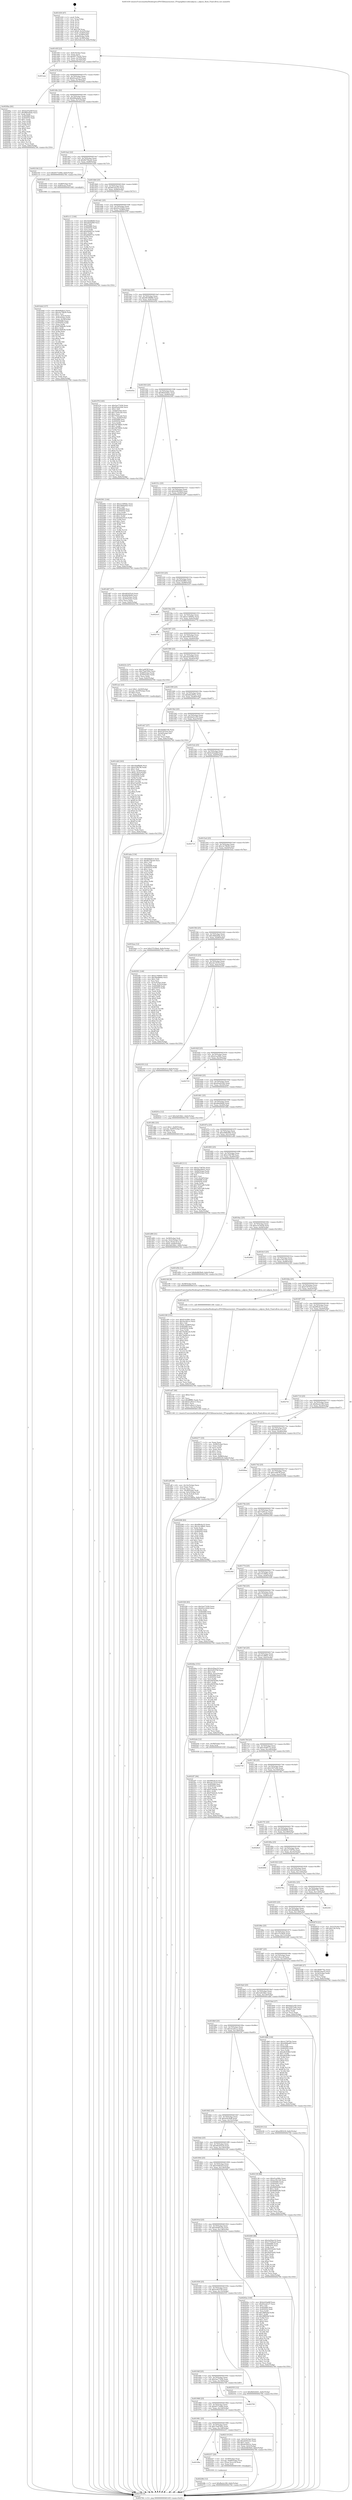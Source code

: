 digraph "0x401430" {
  label = "0x401430 (/mnt/c/Users/mathe/Desktop/tcc/POCII/binaries/extr_FFmpeglibavcodecadpcm.c_adpcm_flush_Final-ollvm.out::main(0))"
  labelloc = "t"
  node[shape=record]

  Entry [label="",width=0.3,height=0.3,shape=circle,fillcolor=black,style=filled]
  "0x40145f" [label="{
     0x40145f [23]\l
     | [instrs]\l
     &nbsp;&nbsp;0x40145f \<+3\>: mov -0x6c(%rbp),%eax\l
     &nbsp;&nbsp;0x401462 \<+2\>: mov %eax,%ecx\l
     &nbsp;&nbsp;0x401464 \<+6\>: sub $0x8277bc42,%ecx\l
     &nbsp;&nbsp;0x40146a \<+3\>: mov %eax,-0x70(%rbp)\l
     &nbsp;&nbsp;0x40146d \<+3\>: mov %ecx,-0x74(%rbp)\l
     &nbsp;&nbsp;0x401470 \<+6\>: je 0000000000401aae \<main+0x67e\>\l
  }"]
  "0x401aae" [label="{
     0x401aae\l
  }", style=dashed]
  "0x401476" [label="{
     0x401476 [22]\l
     | [instrs]\l
     &nbsp;&nbsp;0x401476 \<+5\>: jmp 000000000040147b \<main+0x4b\>\l
     &nbsp;&nbsp;0x40147b \<+3\>: mov -0x70(%rbp),%eax\l
     &nbsp;&nbsp;0x40147e \<+5\>: sub $0x83ca4127,%eax\l
     &nbsp;&nbsp;0x401483 \<+3\>: mov %eax,-0x78(%rbp)\l
     &nbsp;&nbsp;0x401486 \<+6\>: je 00000000004020ba \<main+0xc8a\>\l
  }"]
  Exit [label="",width=0.3,height=0.3,shape=circle,fillcolor=black,style=filled,peripheries=2]
  "0x4020ba" [label="{
     0x4020ba [83]\l
     | [instrs]\l
     &nbsp;&nbsp;0x4020ba \<+5\>: mov $0xbcb5addf,%eax\l
     &nbsp;&nbsp;0x4020bf \<+5\>: mov $0x86bada4e,%ecx\l
     &nbsp;&nbsp;0x4020c4 \<+2\>: xor %edx,%edx\l
     &nbsp;&nbsp;0x4020c6 \<+7\>: mov 0x405068,%esi\l
     &nbsp;&nbsp;0x4020cd \<+7\>: mov 0x405054,%edi\l
     &nbsp;&nbsp;0x4020d4 \<+3\>: sub $0x1,%edx\l
     &nbsp;&nbsp;0x4020d7 \<+3\>: mov %esi,%r8d\l
     &nbsp;&nbsp;0x4020da \<+3\>: add %edx,%r8d\l
     &nbsp;&nbsp;0x4020dd \<+4\>: imul %r8d,%esi\l
     &nbsp;&nbsp;0x4020e1 \<+3\>: and $0x1,%esi\l
     &nbsp;&nbsp;0x4020e4 \<+3\>: cmp $0x0,%esi\l
     &nbsp;&nbsp;0x4020e7 \<+4\>: sete %r9b\l
     &nbsp;&nbsp;0x4020eb \<+3\>: cmp $0xa,%edi\l
     &nbsp;&nbsp;0x4020ee \<+4\>: setl %r10b\l
     &nbsp;&nbsp;0x4020f2 \<+3\>: mov %r9b,%r11b\l
     &nbsp;&nbsp;0x4020f5 \<+3\>: and %r10b,%r11b\l
     &nbsp;&nbsp;0x4020f8 \<+3\>: xor %r10b,%r9b\l
     &nbsp;&nbsp;0x4020fb \<+3\>: or %r9b,%r11b\l
     &nbsp;&nbsp;0x4020fe \<+4\>: test $0x1,%r11b\l
     &nbsp;&nbsp;0x402102 \<+3\>: cmovne %ecx,%eax\l
     &nbsp;&nbsp;0x402105 \<+3\>: mov %eax,-0x6c(%rbp)\l
     &nbsp;&nbsp;0x402108 \<+5\>: jmp 0000000000402784 \<main+0x1354\>\l
  }"]
  "0x40148c" [label="{
     0x40148c [22]\l
     | [instrs]\l
     &nbsp;&nbsp;0x40148c \<+5\>: jmp 0000000000401491 \<main+0x61\>\l
     &nbsp;&nbsp;0x401491 \<+3\>: mov -0x70(%rbp),%eax\l
     &nbsp;&nbsp;0x401494 \<+5\>: sub $0x86bada4e,%eax\l
     &nbsp;&nbsp;0x401499 \<+3\>: mov %eax,-0x7c(%rbp)\l
     &nbsp;&nbsp;0x40149c \<+6\>: je 000000000040210d \<main+0xcdd\>\l
  }"]
  "0x4022f7" [label="{
     0x4022f7 [94]\l
     | [instrs]\l
     &nbsp;&nbsp;0x4022f7 \<+5\>: mov $0xf99c9c33,%ecx\l
     &nbsp;&nbsp;0x4022fc \<+5\>: mov $0xcfe13519,%edx\l
     &nbsp;&nbsp;0x402301 \<+7\>: mov 0x405068,%esi\l
     &nbsp;&nbsp;0x402308 \<+8\>: mov 0x405054,%r8d\l
     &nbsp;&nbsp;0x402310 \<+3\>: mov %esi,%r9d\l
     &nbsp;&nbsp;0x402313 \<+7\>: add $0xf744de4c,%r9d\l
     &nbsp;&nbsp;0x40231a \<+4\>: sub $0x1,%r9d\l
     &nbsp;&nbsp;0x40231e \<+7\>: sub $0xf744de4c,%r9d\l
     &nbsp;&nbsp;0x402325 \<+4\>: imul %r9d,%esi\l
     &nbsp;&nbsp;0x402329 \<+3\>: and $0x1,%esi\l
     &nbsp;&nbsp;0x40232c \<+3\>: cmp $0x0,%esi\l
     &nbsp;&nbsp;0x40232f \<+4\>: sete %r10b\l
     &nbsp;&nbsp;0x402333 \<+4\>: cmp $0xa,%r8d\l
     &nbsp;&nbsp;0x402337 \<+4\>: setl %r11b\l
     &nbsp;&nbsp;0x40233b \<+3\>: mov %r10b,%bl\l
     &nbsp;&nbsp;0x40233e \<+3\>: and %r11b,%bl\l
     &nbsp;&nbsp;0x402341 \<+3\>: xor %r11b,%r10b\l
     &nbsp;&nbsp;0x402344 \<+3\>: or %r10b,%bl\l
     &nbsp;&nbsp;0x402347 \<+3\>: test $0x1,%bl\l
     &nbsp;&nbsp;0x40234a \<+3\>: cmovne %edx,%ecx\l
     &nbsp;&nbsp;0x40234d \<+3\>: mov %ecx,-0x6c(%rbp)\l
     &nbsp;&nbsp;0x402350 \<+5\>: jmp 0000000000402784 \<main+0x1354\>\l
  }"]
  "0x40210d" [label="{
     0x40210d [12]\l
     | [instrs]\l
     &nbsp;&nbsp;0x40210d \<+7\>: movl $0x6577e08d,-0x6c(%rbp)\l
     &nbsp;&nbsp;0x402114 \<+5\>: jmp 0000000000402784 \<main+0x1354\>\l
  }"]
  "0x4014a2" [label="{
     0x4014a2 [22]\l
     | [instrs]\l
     &nbsp;&nbsp;0x4014a2 \<+5\>: jmp 00000000004014a7 \<main+0x77\>\l
     &nbsp;&nbsp;0x4014a7 \<+3\>: mov -0x70(%rbp),%eax\l
     &nbsp;&nbsp;0x4014aa \<+5\>: sub $0x8b75bce6,%eax\l
     &nbsp;&nbsp;0x4014af \<+3\>: mov %eax,-0x80(%rbp)\l
     &nbsp;&nbsp;0x4014b2 \<+6\>: je 0000000000401b40 \<main+0x710\>\l
  }"]
  "0x40226b" [label="{
     0x40226b [12]\l
     | [instrs]\l
     &nbsp;&nbsp;0x40226b \<+7\>: movl $0xfba2e189,-0x6c(%rbp)\l
     &nbsp;&nbsp;0x402272 \<+5\>: jmp 0000000000402784 \<main+0x1354\>\l
  }"]
  "0x401b40" [label="{
     0x401b40 [13]\l
     | [instrs]\l
     &nbsp;&nbsp;0x401b40 \<+4\>: mov -0x48(%rbp),%rax\l
     &nbsp;&nbsp;0x401b44 \<+4\>: mov 0x8(%rax),%rdi\l
     &nbsp;&nbsp;0x401b48 \<+5\>: call 0000000000401060 \<atoi@plt\>\l
     | [calls]\l
     &nbsp;&nbsp;0x401060 \{1\} (unknown)\l
  }"]
  "0x4014b8" [label="{
     0x4014b8 [25]\l
     | [instrs]\l
     &nbsp;&nbsp;0x4014b8 \<+5\>: jmp 00000000004014bd \<main+0x8d\>\l
     &nbsp;&nbsp;0x4014bd \<+3\>: mov -0x70(%rbp),%eax\l
     &nbsp;&nbsp;0x4014c0 \<+5\>: sub $0x9014ee33,%eax\l
     &nbsp;&nbsp;0x4014c5 \<+6\>: mov %eax,-0x84(%rbp)\l
     &nbsp;&nbsp;0x4014cb \<+6\>: je 0000000000401c11 \<main+0x7e1\>\l
  }"]
  "0x40199a" [label="{
     0x40199a\l
  }", style=dashed]
  "0x401c11" [label="{
     0x401c11 [144]\l
     | [instrs]\l
     &nbsp;&nbsp;0x401c11 \<+5\>: mov $0x2bddfb06,%eax\l
     &nbsp;&nbsp;0x401c16 \<+5\>: mov $0xade42f49,%ecx\l
     &nbsp;&nbsp;0x401c1b \<+2\>: mov $0x1,%dl\l
     &nbsp;&nbsp;0x401c1d \<+7\>: mov 0x405068,%esi\l
     &nbsp;&nbsp;0x401c24 \<+7\>: mov 0x405054,%edi\l
     &nbsp;&nbsp;0x401c2b \<+3\>: mov %esi,%r8d\l
     &nbsp;&nbsp;0x401c2e \<+7\>: add $0xa0b647a1,%r8d\l
     &nbsp;&nbsp;0x401c35 \<+4\>: sub $0x1,%r8d\l
     &nbsp;&nbsp;0x401c39 \<+7\>: sub $0xa0b647a1,%r8d\l
     &nbsp;&nbsp;0x401c40 \<+4\>: imul %r8d,%esi\l
     &nbsp;&nbsp;0x401c44 \<+3\>: and $0x1,%esi\l
     &nbsp;&nbsp;0x401c47 \<+3\>: cmp $0x0,%esi\l
     &nbsp;&nbsp;0x401c4a \<+4\>: sete %r9b\l
     &nbsp;&nbsp;0x401c4e \<+3\>: cmp $0xa,%edi\l
     &nbsp;&nbsp;0x401c51 \<+4\>: setl %r10b\l
     &nbsp;&nbsp;0x401c55 \<+3\>: mov %r9b,%r11b\l
     &nbsp;&nbsp;0x401c58 \<+4\>: xor $0xff,%r11b\l
     &nbsp;&nbsp;0x401c5c \<+3\>: mov %r10b,%bl\l
     &nbsp;&nbsp;0x401c5f \<+3\>: xor $0xff,%bl\l
     &nbsp;&nbsp;0x401c62 \<+3\>: xor $0x0,%dl\l
     &nbsp;&nbsp;0x401c65 \<+3\>: mov %r11b,%r14b\l
     &nbsp;&nbsp;0x401c68 \<+4\>: and $0x0,%r14b\l
     &nbsp;&nbsp;0x401c6c \<+3\>: and %dl,%r9b\l
     &nbsp;&nbsp;0x401c6f \<+3\>: mov %bl,%r15b\l
     &nbsp;&nbsp;0x401c72 \<+4\>: and $0x0,%r15b\l
     &nbsp;&nbsp;0x401c76 \<+3\>: and %dl,%r10b\l
     &nbsp;&nbsp;0x401c79 \<+3\>: or %r9b,%r14b\l
     &nbsp;&nbsp;0x401c7c \<+3\>: or %r10b,%r15b\l
     &nbsp;&nbsp;0x401c7f \<+3\>: xor %r15b,%r14b\l
     &nbsp;&nbsp;0x401c82 \<+3\>: or %bl,%r11b\l
     &nbsp;&nbsp;0x401c85 \<+4\>: xor $0xff,%r11b\l
     &nbsp;&nbsp;0x401c89 \<+3\>: or $0x0,%dl\l
     &nbsp;&nbsp;0x401c8c \<+3\>: and %dl,%r11b\l
     &nbsp;&nbsp;0x401c8f \<+3\>: or %r11b,%r14b\l
     &nbsp;&nbsp;0x401c92 \<+4\>: test $0x1,%r14b\l
     &nbsp;&nbsp;0x401c96 \<+3\>: cmovne %ecx,%eax\l
     &nbsp;&nbsp;0x401c99 \<+3\>: mov %eax,-0x6c(%rbp)\l
     &nbsp;&nbsp;0x401c9c \<+5\>: jmp 0000000000402784 \<main+0x1354\>\l
  }"]
  "0x4014d1" [label="{
     0x4014d1 [25]\l
     | [instrs]\l
     &nbsp;&nbsp;0x4014d1 \<+5\>: jmp 00000000004014d6 \<main+0xa6\>\l
     &nbsp;&nbsp;0x4014d6 \<+3\>: mov -0x70(%rbp),%eax\l
     &nbsp;&nbsp;0x4014d9 \<+5\>: sub $0x93c23420,%eax\l
     &nbsp;&nbsp;0x4014de \<+6\>: mov %eax,-0x88(%rbp)\l
     &nbsp;&nbsp;0x4014e4 \<+6\>: je 0000000000401f79 \<main+0xb49\>\l
  }"]
  "0x402257" [label="{
     0x402257 [20]\l
     | [instrs]\l
     &nbsp;&nbsp;0x402257 \<+4\>: mov -0x58(%rbp),%rax\l
     &nbsp;&nbsp;0x40225b \<+4\>: movslq -0x68(%rbp),%rcx\l
     &nbsp;&nbsp;0x40225f \<+4\>: mov (%rax,%rcx,8),%rax\l
     &nbsp;&nbsp;0x402263 \<+3\>: mov %rax,%rdi\l
     &nbsp;&nbsp;0x402266 \<+5\>: call 0000000000401030 \<free@plt\>\l
     | [calls]\l
     &nbsp;&nbsp;0x401030 \{1\} (unknown)\l
  }"]
  "0x401f79" [label="{
     0x401f79 [165]\l
     | [instrs]\l
     &nbsp;&nbsp;0x401f79 \<+5\>: mov $0x5ee77d36,%eax\l
     &nbsp;&nbsp;0x401f7e \<+5\>: mov $0xd5a42244,%ecx\l
     &nbsp;&nbsp;0x401f83 \<+2\>: mov $0x1,%dl\l
     &nbsp;&nbsp;0x401f85 \<+3\>: mov -0x64(%rbp),%esi\l
     &nbsp;&nbsp;0x401f88 \<+6\>: add $0x755dcca4,%esi\l
     &nbsp;&nbsp;0x401f8e \<+3\>: add $0x1,%esi\l
     &nbsp;&nbsp;0x401f91 \<+6\>: sub $0x755dcca4,%esi\l
     &nbsp;&nbsp;0x401f97 \<+3\>: mov %esi,-0x64(%rbp)\l
     &nbsp;&nbsp;0x401f9a \<+7\>: mov 0x405068,%esi\l
     &nbsp;&nbsp;0x401fa1 \<+7\>: mov 0x405054,%edi\l
     &nbsp;&nbsp;0x401fa8 \<+3\>: mov %esi,%r8d\l
     &nbsp;&nbsp;0x401fab \<+7\>: add $0x1f078602,%r8d\l
     &nbsp;&nbsp;0x401fb2 \<+4\>: sub $0x1,%r8d\l
     &nbsp;&nbsp;0x401fb6 \<+7\>: sub $0x1f078602,%r8d\l
     &nbsp;&nbsp;0x401fbd \<+4\>: imul %r8d,%esi\l
     &nbsp;&nbsp;0x401fc1 \<+3\>: and $0x1,%esi\l
     &nbsp;&nbsp;0x401fc4 \<+3\>: cmp $0x0,%esi\l
     &nbsp;&nbsp;0x401fc7 \<+4\>: sete %r9b\l
     &nbsp;&nbsp;0x401fcb \<+3\>: cmp $0xa,%edi\l
     &nbsp;&nbsp;0x401fce \<+4\>: setl %r10b\l
     &nbsp;&nbsp;0x401fd2 \<+3\>: mov %r9b,%r11b\l
     &nbsp;&nbsp;0x401fd5 \<+4\>: xor $0xff,%r11b\l
     &nbsp;&nbsp;0x401fd9 \<+3\>: mov %r10b,%bl\l
     &nbsp;&nbsp;0x401fdc \<+3\>: xor $0xff,%bl\l
     &nbsp;&nbsp;0x401fdf \<+3\>: xor $0x0,%dl\l
     &nbsp;&nbsp;0x401fe2 \<+3\>: mov %r11b,%r14b\l
     &nbsp;&nbsp;0x401fe5 \<+4\>: and $0x0,%r14b\l
     &nbsp;&nbsp;0x401fe9 \<+3\>: and %dl,%r9b\l
     &nbsp;&nbsp;0x401fec \<+3\>: mov %bl,%r15b\l
     &nbsp;&nbsp;0x401fef \<+4\>: and $0x0,%r15b\l
     &nbsp;&nbsp;0x401ff3 \<+3\>: and %dl,%r10b\l
     &nbsp;&nbsp;0x401ff6 \<+3\>: or %r9b,%r14b\l
     &nbsp;&nbsp;0x401ff9 \<+3\>: or %r10b,%r15b\l
     &nbsp;&nbsp;0x401ffc \<+3\>: xor %r15b,%r14b\l
     &nbsp;&nbsp;0x401fff \<+3\>: or %bl,%r11b\l
     &nbsp;&nbsp;0x402002 \<+4\>: xor $0xff,%r11b\l
     &nbsp;&nbsp;0x402006 \<+3\>: or $0x0,%dl\l
     &nbsp;&nbsp;0x402009 \<+3\>: and %dl,%r11b\l
     &nbsp;&nbsp;0x40200c \<+3\>: or %r11b,%r14b\l
     &nbsp;&nbsp;0x40200f \<+4\>: test $0x1,%r14b\l
     &nbsp;&nbsp;0x402013 \<+3\>: cmovne %ecx,%eax\l
     &nbsp;&nbsp;0x402016 \<+3\>: mov %eax,-0x6c(%rbp)\l
     &nbsp;&nbsp;0x402019 \<+5\>: jmp 0000000000402784 \<main+0x1354\>\l
  }"]
  "0x4014ea" [label="{
     0x4014ea [25]\l
     | [instrs]\l
     &nbsp;&nbsp;0x4014ea \<+5\>: jmp 00000000004014ef \<main+0xbf\>\l
     &nbsp;&nbsp;0x4014ef \<+3\>: mov -0x70(%rbp),%eax\l
     &nbsp;&nbsp;0x4014f2 \<+5\>: sub $0x98198680,%eax\l
     &nbsp;&nbsp;0x4014f7 \<+6\>: mov %eax,-0x8c(%rbp)\l
     &nbsp;&nbsp;0x4014fd \<+6\>: je 000000000040245a \<main+0x102a\>\l
  }"]
  "0x402199" [label="{
     0x402199 [151]\l
     | [instrs]\l
     &nbsp;&nbsp;0x402199 \<+5\>: mov $0xd1acf46c,%eax\l
     &nbsp;&nbsp;0x40219e \<+5\>: mov $0x3ecd41cc,%ecx\l
     &nbsp;&nbsp;0x4021a3 \<+2\>: mov $0x1,%dl\l
     &nbsp;&nbsp;0x4021a5 \<+7\>: movl $0x0,-0x68(%rbp)\l
     &nbsp;&nbsp;0x4021ac \<+7\>: mov 0x405068,%esi\l
     &nbsp;&nbsp;0x4021b3 \<+8\>: mov 0x405054,%r8d\l
     &nbsp;&nbsp;0x4021bb \<+3\>: mov %esi,%r9d\l
     &nbsp;&nbsp;0x4021be \<+7\>: add $0x74a06c24,%r9d\l
     &nbsp;&nbsp;0x4021c5 \<+4\>: sub $0x1,%r9d\l
     &nbsp;&nbsp;0x4021c9 \<+7\>: sub $0x74a06c24,%r9d\l
     &nbsp;&nbsp;0x4021d0 \<+4\>: imul %r9d,%esi\l
     &nbsp;&nbsp;0x4021d4 \<+3\>: and $0x1,%esi\l
     &nbsp;&nbsp;0x4021d7 \<+3\>: cmp $0x0,%esi\l
     &nbsp;&nbsp;0x4021da \<+4\>: sete %r10b\l
     &nbsp;&nbsp;0x4021de \<+4\>: cmp $0xa,%r8d\l
     &nbsp;&nbsp;0x4021e2 \<+4\>: setl %r11b\l
     &nbsp;&nbsp;0x4021e6 \<+3\>: mov %r10b,%bl\l
     &nbsp;&nbsp;0x4021e9 \<+3\>: xor $0xff,%bl\l
     &nbsp;&nbsp;0x4021ec \<+3\>: mov %r11b,%r14b\l
     &nbsp;&nbsp;0x4021ef \<+4\>: xor $0xff,%r14b\l
     &nbsp;&nbsp;0x4021f3 \<+3\>: xor $0x0,%dl\l
     &nbsp;&nbsp;0x4021f6 \<+3\>: mov %bl,%r15b\l
     &nbsp;&nbsp;0x4021f9 \<+4\>: and $0x0,%r15b\l
     &nbsp;&nbsp;0x4021fd \<+3\>: and %dl,%r10b\l
     &nbsp;&nbsp;0x402200 \<+3\>: mov %r14b,%r12b\l
     &nbsp;&nbsp;0x402203 \<+4\>: and $0x0,%r12b\l
     &nbsp;&nbsp;0x402207 \<+3\>: and %dl,%r11b\l
     &nbsp;&nbsp;0x40220a \<+3\>: or %r10b,%r15b\l
     &nbsp;&nbsp;0x40220d \<+3\>: or %r11b,%r12b\l
     &nbsp;&nbsp;0x402210 \<+3\>: xor %r12b,%r15b\l
     &nbsp;&nbsp;0x402213 \<+3\>: or %r14b,%bl\l
     &nbsp;&nbsp;0x402216 \<+3\>: xor $0xff,%bl\l
     &nbsp;&nbsp;0x402219 \<+3\>: or $0x0,%dl\l
     &nbsp;&nbsp;0x40221c \<+2\>: and %dl,%bl\l
     &nbsp;&nbsp;0x40221e \<+3\>: or %bl,%r15b\l
     &nbsp;&nbsp;0x402221 \<+4\>: test $0x1,%r15b\l
     &nbsp;&nbsp;0x402225 \<+3\>: cmovne %ecx,%eax\l
     &nbsp;&nbsp;0x402228 \<+3\>: mov %eax,-0x6c(%rbp)\l
     &nbsp;&nbsp;0x40222b \<+5\>: jmp 0000000000402784 \<main+0x1354\>\l
  }"]
  "0x40245a" [label="{
     0x40245a\l
  }", style=dashed]
  "0x401503" [label="{
     0x401503 [25]\l
     | [instrs]\l
     &nbsp;&nbsp;0x401503 \<+5\>: jmp 0000000000401508 \<main+0xd8\>\l
     &nbsp;&nbsp;0x401508 \<+3\>: mov -0x70(%rbp),%eax\l
     &nbsp;&nbsp;0x40150b \<+5\>: sub $0x9b024441,%eax\l
     &nbsp;&nbsp;0x401510 \<+6\>: mov %eax,-0x90(%rbp)\l
     &nbsp;&nbsp;0x401516 \<+6\>: je 0000000000402561 \<main+0x1131\>\l
  }"]
  "0x401981" [label="{
     0x401981 [25]\l
     | [instrs]\l
     &nbsp;&nbsp;0x401981 \<+5\>: jmp 0000000000401986 \<main+0x556\>\l
     &nbsp;&nbsp;0x401986 \<+3\>: mov -0x70(%rbp),%eax\l
     &nbsp;&nbsp;0x401989 \<+5\>: sub $0x75a97602,%eax\l
     &nbsp;&nbsp;0x40198e \<+6\>: mov %eax,-0x148(%rbp)\l
     &nbsp;&nbsp;0x401994 \<+6\>: je 0000000000402257 \<main+0xe27\>\l
  }"]
  "0x402561" [label="{
     0x402561 [144]\l
     | [instrs]\l
     &nbsp;&nbsp;0x402561 \<+5\>: mov $0xa134904c,%eax\l
     &nbsp;&nbsp;0x402566 \<+5\>: mov $0xc6b6a92b,%ecx\l
     &nbsp;&nbsp;0x40256b \<+2\>: mov $0x1,%dl\l
     &nbsp;&nbsp;0x40256d \<+7\>: mov 0x405068,%esi\l
     &nbsp;&nbsp;0x402574 \<+7\>: mov 0x405054,%edi\l
     &nbsp;&nbsp;0x40257b \<+3\>: mov %esi,%r8d\l
     &nbsp;&nbsp;0x40257e \<+7\>: add $0x820c9ce5,%r8d\l
     &nbsp;&nbsp;0x402585 \<+4\>: sub $0x1,%r8d\l
     &nbsp;&nbsp;0x402589 \<+7\>: sub $0x820c9ce5,%r8d\l
     &nbsp;&nbsp;0x402590 \<+4\>: imul %r8d,%esi\l
     &nbsp;&nbsp;0x402594 \<+3\>: and $0x1,%esi\l
     &nbsp;&nbsp;0x402597 \<+3\>: cmp $0x0,%esi\l
     &nbsp;&nbsp;0x40259a \<+4\>: sete %r9b\l
     &nbsp;&nbsp;0x40259e \<+3\>: cmp $0xa,%edi\l
     &nbsp;&nbsp;0x4025a1 \<+4\>: setl %r10b\l
     &nbsp;&nbsp;0x4025a5 \<+3\>: mov %r9b,%r11b\l
     &nbsp;&nbsp;0x4025a8 \<+4\>: xor $0xff,%r11b\l
     &nbsp;&nbsp;0x4025ac \<+3\>: mov %r10b,%bl\l
     &nbsp;&nbsp;0x4025af \<+3\>: xor $0xff,%bl\l
     &nbsp;&nbsp;0x4025b2 \<+3\>: xor $0x0,%dl\l
     &nbsp;&nbsp;0x4025b5 \<+3\>: mov %r11b,%r14b\l
     &nbsp;&nbsp;0x4025b8 \<+4\>: and $0x0,%r14b\l
     &nbsp;&nbsp;0x4025bc \<+3\>: and %dl,%r9b\l
     &nbsp;&nbsp;0x4025bf \<+3\>: mov %bl,%r15b\l
     &nbsp;&nbsp;0x4025c2 \<+4\>: and $0x0,%r15b\l
     &nbsp;&nbsp;0x4025c6 \<+3\>: and %dl,%r10b\l
     &nbsp;&nbsp;0x4025c9 \<+3\>: or %r9b,%r14b\l
     &nbsp;&nbsp;0x4025cc \<+3\>: or %r10b,%r15b\l
     &nbsp;&nbsp;0x4025cf \<+3\>: xor %r15b,%r14b\l
     &nbsp;&nbsp;0x4025d2 \<+3\>: or %bl,%r11b\l
     &nbsp;&nbsp;0x4025d5 \<+4\>: xor $0xff,%r11b\l
     &nbsp;&nbsp;0x4025d9 \<+3\>: or $0x0,%dl\l
     &nbsp;&nbsp;0x4025dc \<+3\>: and %dl,%r11b\l
     &nbsp;&nbsp;0x4025df \<+3\>: or %r11b,%r14b\l
     &nbsp;&nbsp;0x4025e2 \<+4\>: test $0x1,%r14b\l
     &nbsp;&nbsp;0x4025e6 \<+3\>: cmovne %ecx,%eax\l
     &nbsp;&nbsp;0x4025e9 \<+3\>: mov %eax,-0x6c(%rbp)\l
     &nbsp;&nbsp;0x4025ec \<+5\>: jmp 0000000000402784 \<main+0x1354\>\l
  }"]
  "0x40151c" [label="{
     0x40151c [25]\l
     | [instrs]\l
     &nbsp;&nbsp;0x40151c \<+5\>: jmp 0000000000401521 \<main+0xf1\>\l
     &nbsp;&nbsp;0x401521 \<+3\>: mov -0x70(%rbp),%eax\l
     &nbsp;&nbsp;0x401524 \<+5\>: sub $0x9c8b59e9,%eax\l
     &nbsp;&nbsp;0x401529 \<+6\>: mov %eax,-0x94(%rbp)\l
     &nbsp;&nbsp;0x40152f \<+6\>: je 0000000000401d67 \<main+0x937\>\l
  }"]
  "0x402119" [label="{
     0x402119 [31]\l
     | [instrs]\l
     &nbsp;&nbsp;0x402119 \<+3\>: mov -0x5c(%rbp),%eax\l
     &nbsp;&nbsp;0x40211c \<+5\>: add $0xe630ec2c,%eax\l
     &nbsp;&nbsp;0x402121 \<+3\>: add $0x1,%eax\l
     &nbsp;&nbsp;0x402124 \<+5\>: sub $0xe630ec2c,%eax\l
     &nbsp;&nbsp;0x402129 \<+3\>: mov %eax,-0x5c(%rbp)\l
     &nbsp;&nbsp;0x40212c \<+7\>: movl $0x9c8b59e9,-0x6c(%rbp)\l
     &nbsp;&nbsp;0x402133 \<+5\>: jmp 0000000000402784 \<main+0x1354\>\l
  }"]
  "0x401d67" [label="{
     0x401d67 [27]\l
     | [instrs]\l
     &nbsp;&nbsp;0x401d67 \<+5\>: mov $0x462455c9,%eax\l
     &nbsp;&nbsp;0x401d6c \<+5\>: mov $0xdfa04b69,%ecx\l
     &nbsp;&nbsp;0x401d71 \<+3\>: mov -0x5c(%rbp),%edx\l
     &nbsp;&nbsp;0x401d74 \<+3\>: cmp -0x50(%rbp),%edx\l
     &nbsp;&nbsp;0x401d77 \<+3\>: cmovl %ecx,%eax\l
     &nbsp;&nbsp;0x401d7a \<+3\>: mov %eax,-0x6c(%rbp)\l
     &nbsp;&nbsp;0x401d7d \<+5\>: jmp 0000000000402784 \<main+0x1354\>\l
  }"]
  "0x401535" [label="{
     0x401535 [25]\l
     | [instrs]\l
     &nbsp;&nbsp;0x401535 \<+5\>: jmp 000000000040153a \<main+0x10a\>\l
     &nbsp;&nbsp;0x40153a \<+3\>: mov -0x70(%rbp),%eax\l
     &nbsp;&nbsp;0x40153d \<+5\>: sub $0x9c9cb965,%eax\l
     &nbsp;&nbsp;0x401542 \<+6\>: mov %eax,-0x98(%rbp)\l
     &nbsp;&nbsp;0x401548 \<+6\>: je 00000000004023c5 \<main+0xf95\>\l
  }"]
  "0x401968" [label="{
     0x401968 [25]\l
     | [instrs]\l
     &nbsp;&nbsp;0x401968 \<+5\>: jmp 000000000040196d \<main+0x53d\>\l
     &nbsp;&nbsp;0x40196d \<+3\>: mov -0x70(%rbp),%eax\l
     &nbsp;&nbsp;0x401970 \<+5\>: sub $0x6577e08d,%eax\l
     &nbsp;&nbsp;0x401975 \<+6\>: mov %eax,-0x144(%rbp)\l
     &nbsp;&nbsp;0x40197b \<+6\>: je 0000000000402119 \<main+0xce9\>\l
  }"]
  "0x4023c5" [label="{
     0x4023c5\l
  }", style=dashed]
  "0x40154e" [label="{
     0x40154e [25]\l
     | [instrs]\l
     &nbsp;&nbsp;0x40154e \<+5\>: jmp 0000000000401553 \<main+0x123\>\l
     &nbsp;&nbsp;0x401553 \<+3\>: mov -0x70(%rbp),%eax\l
     &nbsp;&nbsp;0x401556 \<+5\>: sub $0xa134904c,%eax\l
     &nbsp;&nbsp;0x40155b \<+6\>: mov %eax,-0x9c(%rbp)\l
     &nbsp;&nbsp;0x401561 \<+6\>: je 000000000040277d \<main+0x134d\>\l
  }"]
  "0x402700" [label="{
     0x402700\l
  }", style=dashed]
  "0x40277d" [label="{
     0x40277d\l
  }", style=dashed]
  "0x401567" [label="{
     0x401567 [25]\l
     | [instrs]\l
     &nbsp;&nbsp;0x401567 \<+5\>: jmp 000000000040156c \<main+0x13c\>\l
     &nbsp;&nbsp;0x40156c \<+3\>: mov -0x70(%rbp),%eax\l
     &nbsp;&nbsp;0x40156f \<+5\>: sub $0xa5f9323f,%eax\l
     &nbsp;&nbsp;0x401574 \<+6\>: mov %eax,-0xa0(%rbp)\l
     &nbsp;&nbsp;0x40157a \<+6\>: je 000000000040223c \<main+0xe0c\>\l
  }"]
  "0x40194f" [label="{
     0x40194f [25]\l
     | [instrs]\l
     &nbsp;&nbsp;0x40194f \<+5\>: jmp 0000000000401954 \<main+0x524\>\l
     &nbsp;&nbsp;0x401954 \<+3\>: mov -0x70(%rbp),%eax\l
     &nbsp;&nbsp;0x401957 \<+5\>: sub $0x5ee77d36,%eax\l
     &nbsp;&nbsp;0x40195c \<+6\>: mov %eax,-0x140(%rbp)\l
     &nbsp;&nbsp;0x401962 \<+6\>: je 0000000000402700 \<main+0x12d0\>\l
  }"]
  "0x40223c" [label="{
     0x40223c [27]\l
     | [instrs]\l
     &nbsp;&nbsp;0x40223c \<+5\>: mov $0x1a097ff,%eax\l
     &nbsp;&nbsp;0x402241 \<+5\>: mov $0x75a97602,%ecx\l
     &nbsp;&nbsp;0x402246 \<+3\>: mov -0x68(%rbp),%edx\l
     &nbsp;&nbsp;0x402249 \<+3\>: cmp -0x50(%rbp),%edx\l
     &nbsp;&nbsp;0x40224c \<+3\>: cmovl %ecx,%eax\l
     &nbsp;&nbsp;0x40224f \<+3\>: mov %eax,-0x6c(%rbp)\l
     &nbsp;&nbsp;0x402252 \<+5\>: jmp 0000000000402784 \<main+0x1354\>\l
  }"]
  "0x401580" [label="{
     0x401580 [25]\l
     | [instrs]\l
     &nbsp;&nbsp;0x401580 \<+5\>: jmp 0000000000401585 \<main+0x155\>\l
     &nbsp;&nbsp;0x401585 \<+3\>: mov -0x70(%rbp),%eax\l
     &nbsp;&nbsp;0x401588 \<+5\>: sub $0xade42f49,%eax\l
     &nbsp;&nbsp;0x40158d \<+6\>: mov %eax,-0xa4(%rbp)\l
     &nbsp;&nbsp;0x401593 \<+6\>: je 0000000000401ca1 \<main+0x871\>\l
  }"]
  "0x402555" [label="{
     0x402555 [12]\l
     | [instrs]\l
     &nbsp;&nbsp;0x402555 \<+7\>: movl $0x9b024441,-0x6c(%rbp)\l
     &nbsp;&nbsp;0x40255c \<+5\>: jmp 0000000000402784 \<main+0x1354\>\l
  }"]
  "0x401ca1" [label="{
     0x401ca1 [23]\l
     | [instrs]\l
     &nbsp;&nbsp;0x401ca1 \<+7\>: movl $0x1,-0x50(%rbp)\l
     &nbsp;&nbsp;0x401ca8 \<+4\>: movslq -0x50(%rbp),%rax\l
     &nbsp;&nbsp;0x401cac \<+4\>: shl $0x3,%rax\l
     &nbsp;&nbsp;0x401cb0 \<+3\>: mov %rax,%rdi\l
     &nbsp;&nbsp;0x401cb3 \<+5\>: call 0000000000401050 \<malloc@plt\>\l
     | [calls]\l
     &nbsp;&nbsp;0x401050 \{1\} (unknown)\l
  }"]
  "0x401599" [label="{
     0x401599 [25]\l
     | [instrs]\l
     &nbsp;&nbsp;0x401599 \<+5\>: jmp 000000000040159e \<main+0x16e\>\l
     &nbsp;&nbsp;0x40159e \<+3\>: mov -0x70(%rbp),%eax\l
     &nbsp;&nbsp;0x4015a1 \<+5\>: sub $0xb6a2602c,%eax\l
     &nbsp;&nbsp;0x4015a6 \<+6\>: mov %eax,-0xa8(%rbp)\l
     &nbsp;&nbsp;0x4015ac \<+6\>: je 0000000000401eb7 \<main+0xa87\>\l
  }"]
  "0x401936" [label="{
     0x401936 [25]\l
     | [instrs]\l
     &nbsp;&nbsp;0x401936 \<+5\>: jmp 000000000040193b \<main+0x50b\>\l
     &nbsp;&nbsp;0x40193b \<+3\>: mov -0x70(%rbp),%eax\l
     &nbsp;&nbsp;0x40193e \<+5\>: sub $0x5c9537fd,%eax\l
     &nbsp;&nbsp;0x401943 \<+6\>: mov %eax,-0x13c(%rbp)\l
     &nbsp;&nbsp;0x401949 \<+6\>: je 0000000000402555 \<main+0x1125\>\l
  }"]
  "0x401eb7" [label="{
     0x401eb7 [27]\l
     | [instrs]\l
     &nbsp;&nbsp;0x401eb7 \<+5\>: mov $0x5b485104,%eax\l
     &nbsp;&nbsp;0x401ebc \<+5\>: mov $0xf1507fcd,%ecx\l
     &nbsp;&nbsp;0x401ec1 \<+3\>: mov -0x2d(%rbp),%dl\l
     &nbsp;&nbsp;0x401ec4 \<+3\>: test $0x1,%dl\l
     &nbsp;&nbsp;0x401ec7 \<+3\>: cmovne %ecx,%eax\l
     &nbsp;&nbsp;0x401eca \<+3\>: mov %eax,-0x6c(%rbp)\l
     &nbsp;&nbsp;0x401ecd \<+5\>: jmp 0000000000402784 \<main+0x1354\>\l
  }"]
  "0x4015b2" [label="{
     0x4015b2 [25]\l
     | [instrs]\l
     &nbsp;&nbsp;0x4015b2 \<+5\>: jmp 00000000004015b7 \<main+0x187\>\l
     &nbsp;&nbsp;0x4015b7 \<+3\>: mov -0x70(%rbp),%eax\l
     &nbsp;&nbsp;0x4015ba \<+5\>: sub $0xbbd1e3f3,%eax\l
     &nbsp;&nbsp;0x4015bf \<+6\>: mov %eax,-0xac(%rbp)\l
     &nbsp;&nbsp;0x4015c5 \<+6\>: je 0000000000401aba \<main+0x68a\>\l
  }"]
  "0x40202a" [label="{
     0x40202a [144]\l
     | [instrs]\l
     &nbsp;&nbsp;0x40202a \<+5\>: mov $0xbcb5addf,%eax\l
     &nbsp;&nbsp;0x40202f \<+5\>: mov $0x83ca4127,%ecx\l
     &nbsp;&nbsp;0x402034 \<+2\>: mov $0x1,%dl\l
     &nbsp;&nbsp;0x402036 \<+7\>: mov 0x405068,%esi\l
     &nbsp;&nbsp;0x40203d \<+7\>: mov 0x405054,%edi\l
     &nbsp;&nbsp;0x402044 \<+3\>: mov %esi,%r8d\l
     &nbsp;&nbsp;0x402047 \<+7\>: add $0x3f892faf,%r8d\l
     &nbsp;&nbsp;0x40204e \<+4\>: sub $0x1,%r8d\l
     &nbsp;&nbsp;0x402052 \<+7\>: sub $0x3f892faf,%r8d\l
     &nbsp;&nbsp;0x402059 \<+4\>: imul %r8d,%esi\l
     &nbsp;&nbsp;0x40205d \<+3\>: and $0x1,%esi\l
     &nbsp;&nbsp;0x402060 \<+3\>: cmp $0x0,%esi\l
     &nbsp;&nbsp;0x402063 \<+4\>: sete %r9b\l
     &nbsp;&nbsp;0x402067 \<+3\>: cmp $0xa,%edi\l
     &nbsp;&nbsp;0x40206a \<+4\>: setl %r10b\l
     &nbsp;&nbsp;0x40206e \<+3\>: mov %r9b,%r11b\l
     &nbsp;&nbsp;0x402071 \<+4\>: xor $0xff,%r11b\l
     &nbsp;&nbsp;0x402075 \<+3\>: mov %r10b,%bl\l
     &nbsp;&nbsp;0x402078 \<+3\>: xor $0xff,%bl\l
     &nbsp;&nbsp;0x40207b \<+3\>: xor $0x0,%dl\l
     &nbsp;&nbsp;0x40207e \<+3\>: mov %r11b,%r14b\l
     &nbsp;&nbsp;0x402081 \<+4\>: and $0x0,%r14b\l
     &nbsp;&nbsp;0x402085 \<+3\>: and %dl,%r9b\l
     &nbsp;&nbsp;0x402088 \<+3\>: mov %bl,%r15b\l
     &nbsp;&nbsp;0x40208b \<+4\>: and $0x0,%r15b\l
     &nbsp;&nbsp;0x40208f \<+3\>: and %dl,%r10b\l
     &nbsp;&nbsp;0x402092 \<+3\>: or %r9b,%r14b\l
     &nbsp;&nbsp;0x402095 \<+3\>: or %r10b,%r15b\l
     &nbsp;&nbsp;0x402098 \<+3\>: xor %r15b,%r14b\l
     &nbsp;&nbsp;0x40209b \<+3\>: or %bl,%r11b\l
     &nbsp;&nbsp;0x40209e \<+4\>: xor $0xff,%r11b\l
     &nbsp;&nbsp;0x4020a2 \<+3\>: or $0x0,%dl\l
     &nbsp;&nbsp;0x4020a5 \<+3\>: and %dl,%r11b\l
     &nbsp;&nbsp;0x4020a8 \<+3\>: or %r11b,%r14b\l
     &nbsp;&nbsp;0x4020ab \<+4\>: test $0x1,%r14b\l
     &nbsp;&nbsp;0x4020af \<+3\>: cmovne %ecx,%eax\l
     &nbsp;&nbsp;0x4020b2 \<+3\>: mov %eax,-0x6c(%rbp)\l
     &nbsp;&nbsp;0x4020b5 \<+5\>: jmp 0000000000402784 \<main+0x1354\>\l
  }"]
  "0x401aba" [label="{
     0x401aba [134]\l
     | [instrs]\l
     &nbsp;&nbsp;0x401aba \<+5\>: mov $0xfe8efec2,%eax\l
     &nbsp;&nbsp;0x401abf \<+5\>: mov $0x8b75bce6,%ecx\l
     &nbsp;&nbsp;0x401ac4 \<+2\>: mov $0x1,%dl\l
     &nbsp;&nbsp;0x401ac6 \<+2\>: xor %esi,%esi\l
     &nbsp;&nbsp;0x401ac8 \<+7\>: mov 0x405068,%edi\l
     &nbsp;&nbsp;0x401acf \<+8\>: mov 0x405054,%r8d\l
     &nbsp;&nbsp;0x401ad7 \<+3\>: sub $0x1,%esi\l
     &nbsp;&nbsp;0x401ada \<+3\>: mov %edi,%r9d\l
     &nbsp;&nbsp;0x401add \<+3\>: add %esi,%r9d\l
     &nbsp;&nbsp;0x401ae0 \<+4\>: imul %r9d,%edi\l
     &nbsp;&nbsp;0x401ae4 \<+3\>: and $0x1,%edi\l
     &nbsp;&nbsp;0x401ae7 \<+3\>: cmp $0x0,%edi\l
     &nbsp;&nbsp;0x401aea \<+4\>: sete %r10b\l
     &nbsp;&nbsp;0x401aee \<+4\>: cmp $0xa,%r8d\l
     &nbsp;&nbsp;0x401af2 \<+4\>: setl %r11b\l
     &nbsp;&nbsp;0x401af6 \<+3\>: mov %r10b,%bl\l
     &nbsp;&nbsp;0x401af9 \<+3\>: xor $0xff,%bl\l
     &nbsp;&nbsp;0x401afc \<+3\>: mov %r11b,%r14b\l
     &nbsp;&nbsp;0x401aff \<+4\>: xor $0xff,%r14b\l
     &nbsp;&nbsp;0x401b03 \<+3\>: xor $0x1,%dl\l
     &nbsp;&nbsp;0x401b06 \<+3\>: mov %bl,%r15b\l
     &nbsp;&nbsp;0x401b09 \<+4\>: and $0xff,%r15b\l
     &nbsp;&nbsp;0x401b0d \<+3\>: and %dl,%r10b\l
     &nbsp;&nbsp;0x401b10 \<+3\>: mov %r14b,%r12b\l
     &nbsp;&nbsp;0x401b13 \<+4\>: and $0xff,%r12b\l
     &nbsp;&nbsp;0x401b17 \<+3\>: and %dl,%r11b\l
     &nbsp;&nbsp;0x401b1a \<+3\>: or %r10b,%r15b\l
     &nbsp;&nbsp;0x401b1d \<+3\>: or %r11b,%r12b\l
     &nbsp;&nbsp;0x401b20 \<+3\>: xor %r12b,%r15b\l
     &nbsp;&nbsp;0x401b23 \<+3\>: or %r14b,%bl\l
     &nbsp;&nbsp;0x401b26 \<+3\>: xor $0xff,%bl\l
     &nbsp;&nbsp;0x401b29 \<+3\>: or $0x1,%dl\l
     &nbsp;&nbsp;0x401b2c \<+2\>: and %dl,%bl\l
     &nbsp;&nbsp;0x401b2e \<+3\>: or %bl,%r15b\l
     &nbsp;&nbsp;0x401b31 \<+4\>: test $0x1,%r15b\l
     &nbsp;&nbsp;0x401b35 \<+3\>: cmovne %ecx,%eax\l
     &nbsp;&nbsp;0x401b38 \<+3\>: mov %eax,-0x6c(%rbp)\l
     &nbsp;&nbsp;0x401b3b \<+5\>: jmp 0000000000402784 \<main+0x1354\>\l
  }"]
  "0x4015cb" [label="{
     0x4015cb [25]\l
     | [instrs]\l
     &nbsp;&nbsp;0x4015cb \<+5\>: jmp 00000000004015d0 \<main+0x1a0\>\l
     &nbsp;&nbsp;0x4015d0 \<+3\>: mov -0x70(%rbp),%eax\l
     &nbsp;&nbsp;0x4015d3 \<+5\>: sub $0xbcb5addf,%eax\l
     &nbsp;&nbsp;0x4015d8 \<+6\>: mov %eax,-0xb0(%rbp)\l
     &nbsp;&nbsp;0x4015de \<+6\>: je 0000000000402719 \<main+0x12e9\>\l
  }"]
  "0x40191d" [label="{
     0x40191d [25]\l
     | [instrs]\l
     &nbsp;&nbsp;0x40191d \<+5\>: jmp 0000000000401922 \<main+0x4f2\>\l
     &nbsp;&nbsp;0x401922 \<+3\>: mov -0x70(%rbp),%eax\l
     &nbsp;&nbsp;0x401925 \<+5\>: sub $0x5b485104,%eax\l
     &nbsp;&nbsp;0x40192a \<+6\>: mov %eax,-0x138(%rbp)\l
     &nbsp;&nbsp;0x401930 \<+6\>: je 000000000040202a \<main+0xbfa\>\l
  }"]
  "0x402719" [label="{
     0x402719\l
  }", style=dashed]
  "0x4015e4" [label="{
     0x4015e4 [25]\l
     | [instrs]\l
     &nbsp;&nbsp;0x4015e4 \<+5\>: jmp 00000000004015e9 \<main+0x1b9\>\l
     &nbsp;&nbsp;0x4015e9 \<+3\>: mov -0x70(%rbp),%eax\l
     &nbsp;&nbsp;0x4015ec \<+5\>: sub $0xc4c79b29,%eax\l
     &nbsp;&nbsp;0x4015f1 \<+6\>: mov %eax,-0xb4(%rbp)\l
     &nbsp;&nbsp;0x4015f7 \<+6\>: je 0000000000401bea \<main+0x7ba\>\l
  }"]
  "0x402466" [label="{
     0x402466 [88]\l
     | [instrs]\l
     &nbsp;&nbsp;0x402466 \<+5\>: mov $0x2e50ae16,%eax\l
     &nbsp;&nbsp;0x40246b \<+5\>: mov $0x17520ee9,%ecx\l
     &nbsp;&nbsp;0x402470 \<+7\>: mov 0x405068,%edx\l
     &nbsp;&nbsp;0x402477 \<+7\>: mov 0x405054,%esi\l
     &nbsp;&nbsp;0x40247e \<+2\>: mov %edx,%edi\l
     &nbsp;&nbsp;0x402480 \<+6\>: add $0x56503ed2,%edi\l
     &nbsp;&nbsp;0x402486 \<+3\>: sub $0x1,%edi\l
     &nbsp;&nbsp;0x402489 \<+6\>: sub $0x56503ed2,%edi\l
     &nbsp;&nbsp;0x40248f \<+3\>: imul %edi,%edx\l
     &nbsp;&nbsp;0x402492 \<+3\>: and $0x1,%edx\l
     &nbsp;&nbsp;0x402495 \<+3\>: cmp $0x0,%edx\l
     &nbsp;&nbsp;0x402498 \<+4\>: sete %r8b\l
     &nbsp;&nbsp;0x40249c \<+3\>: cmp $0xa,%esi\l
     &nbsp;&nbsp;0x40249f \<+4\>: setl %r9b\l
     &nbsp;&nbsp;0x4024a3 \<+3\>: mov %r8b,%r10b\l
     &nbsp;&nbsp;0x4024a6 \<+3\>: and %r9b,%r10b\l
     &nbsp;&nbsp;0x4024a9 \<+3\>: xor %r9b,%r8b\l
     &nbsp;&nbsp;0x4024ac \<+3\>: or %r8b,%r10b\l
     &nbsp;&nbsp;0x4024af \<+4\>: test $0x1,%r10b\l
     &nbsp;&nbsp;0x4024b3 \<+3\>: cmovne %ecx,%eax\l
     &nbsp;&nbsp;0x4024b6 \<+3\>: mov %eax,-0x6c(%rbp)\l
     &nbsp;&nbsp;0x4024b9 \<+5\>: jmp 0000000000402784 \<main+0x1354\>\l
  }"]
  "0x401bea" [label="{
     0x401bea [12]\l
     | [instrs]\l
     &nbsp;&nbsp;0x401bea \<+7\>: movl $0x3751fbeb,-0x6c(%rbp)\l
     &nbsp;&nbsp;0x401bf1 \<+5\>: jmp 0000000000402784 \<main+0x1354\>\l
  }"]
  "0x4015fd" [label="{
     0x4015fd [25]\l
     | [instrs]\l
     &nbsp;&nbsp;0x4015fd \<+5\>: jmp 0000000000401602 \<main+0x1d2\>\l
     &nbsp;&nbsp;0x401602 \<+3\>: mov -0x70(%rbp),%eax\l
     &nbsp;&nbsp;0x401605 \<+5\>: sub $0xc6b6a92b,%eax\l
     &nbsp;&nbsp;0x40160a \<+6\>: mov %eax,-0xb8(%rbp)\l
     &nbsp;&nbsp;0x401610 \<+6\>: je 00000000004025f1 \<main+0x11c1\>\l
  }"]
  "0x401904" [label="{
     0x401904 [25]\l
     | [instrs]\l
     &nbsp;&nbsp;0x401904 \<+5\>: jmp 0000000000401909 \<main+0x4d9\>\l
     &nbsp;&nbsp;0x401909 \<+3\>: mov -0x70(%rbp),%eax\l
     &nbsp;&nbsp;0x40190c \<+5\>: sub $0x55d0e41f,%eax\l
     &nbsp;&nbsp;0x401911 \<+6\>: mov %eax,-0x134(%rbp)\l
     &nbsp;&nbsp;0x401917 \<+6\>: je 0000000000402466 \<main+0x1036\>\l
  }"]
  "0x4025f1" [label="{
     0x4025f1 [140]\l
     | [instrs]\l
     &nbsp;&nbsp;0x4025f1 \<+5\>: mov $0xa134904c,%eax\l
     &nbsp;&nbsp;0x4025f6 \<+5\>: mov $0x36ed684e,%ecx\l
     &nbsp;&nbsp;0x4025fb \<+2\>: mov $0x1,%dl\l
     &nbsp;&nbsp;0x4025fd \<+2\>: xor %esi,%esi\l
     &nbsp;&nbsp;0x4025ff \<+3\>: mov -0x3c(%rbp),%edi\l
     &nbsp;&nbsp;0x402602 \<+3\>: mov %edi,-0x2c(%rbp)\l
     &nbsp;&nbsp;0x402605 \<+7\>: mov 0x405068,%edi\l
     &nbsp;&nbsp;0x40260c \<+8\>: mov 0x405054,%r8d\l
     &nbsp;&nbsp;0x402614 \<+3\>: sub $0x1,%esi\l
     &nbsp;&nbsp;0x402617 \<+3\>: mov %edi,%r9d\l
     &nbsp;&nbsp;0x40261a \<+3\>: add %esi,%r9d\l
     &nbsp;&nbsp;0x40261d \<+4\>: imul %r9d,%edi\l
     &nbsp;&nbsp;0x402621 \<+3\>: and $0x1,%edi\l
     &nbsp;&nbsp;0x402624 \<+3\>: cmp $0x0,%edi\l
     &nbsp;&nbsp;0x402627 \<+4\>: sete %r10b\l
     &nbsp;&nbsp;0x40262b \<+4\>: cmp $0xa,%r8d\l
     &nbsp;&nbsp;0x40262f \<+4\>: setl %r11b\l
     &nbsp;&nbsp;0x402633 \<+3\>: mov %r10b,%bl\l
     &nbsp;&nbsp;0x402636 \<+3\>: xor $0xff,%bl\l
     &nbsp;&nbsp;0x402639 \<+3\>: mov %r11b,%r14b\l
     &nbsp;&nbsp;0x40263c \<+4\>: xor $0xff,%r14b\l
     &nbsp;&nbsp;0x402640 \<+3\>: xor $0x0,%dl\l
     &nbsp;&nbsp;0x402643 \<+3\>: mov %bl,%r15b\l
     &nbsp;&nbsp;0x402646 \<+4\>: and $0x0,%r15b\l
     &nbsp;&nbsp;0x40264a \<+3\>: and %dl,%r10b\l
     &nbsp;&nbsp;0x40264d \<+3\>: mov %r14b,%r12b\l
     &nbsp;&nbsp;0x402650 \<+4\>: and $0x0,%r12b\l
     &nbsp;&nbsp;0x402654 \<+3\>: and %dl,%r11b\l
     &nbsp;&nbsp;0x402657 \<+3\>: or %r10b,%r15b\l
     &nbsp;&nbsp;0x40265a \<+3\>: or %r11b,%r12b\l
     &nbsp;&nbsp;0x40265d \<+3\>: xor %r12b,%r15b\l
     &nbsp;&nbsp;0x402660 \<+3\>: or %r14b,%bl\l
     &nbsp;&nbsp;0x402663 \<+3\>: xor $0xff,%bl\l
     &nbsp;&nbsp;0x402666 \<+3\>: or $0x0,%dl\l
     &nbsp;&nbsp;0x402669 \<+2\>: and %dl,%bl\l
     &nbsp;&nbsp;0x40266b \<+3\>: or %bl,%r15b\l
     &nbsp;&nbsp;0x40266e \<+4\>: test $0x1,%r15b\l
     &nbsp;&nbsp;0x402672 \<+3\>: cmovne %ecx,%eax\l
     &nbsp;&nbsp;0x402675 \<+3\>: mov %eax,-0x6c(%rbp)\l
     &nbsp;&nbsp;0x402678 \<+5\>: jmp 0000000000402784 \<main+0x1354\>\l
  }"]
  "0x401616" [label="{
     0x401616 [25]\l
     | [instrs]\l
     &nbsp;&nbsp;0x401616 \<+5\>: jmp 000000000040161b \<main+0x1eb\>\l
     &nbsp;&nbsp;0x40161b \<+3\>: mov -0x70(%rbp),%eax\l
     &nbsp;&nbsp;0x40161e \<+5\>: sub $0xcfe13519,%eax\l
     &nbsp;&nbsp;0x401623 \<+6\>: mov %eax,-0xbc(%rbp)\l
     &nbsp;&nbsp;0x401629 \<+6\>: je 0000000000402355 \<main+0xf25\>\l
  }"]
  "0x402138" [label="{
     0x402138 [88]\l
     | [instrs]\l
     &nbsp;&nbsp;0x402138 \<+5\>: mov $0xd1acf46c,%eax\l
     &nbsp;&nbsp;0x40213d \<+5\>: mov $0xec30c1b0,%ecx\l
     &nbsp;&nbsp;0x402142 \<+7\>: mov 0x405068,%edx\l
     &nbsp;&nbsp;0x402149 \<+7\>: mov 0x405054,%esi\l
     &nbsp;&nbsp;0x402150 \<+2\>: mov %edx,%edi\l
     &nbsp;&nbsp;0x402152 \<+6\>: add $0x6bf6d2db,%edi\l
     &nbsp;&nbsp;0x402158 \<+3\>: sub $0x1,%edi\l
     &nbsp;&nbsp;0x40215b \<+6\>: sub $0x6bf6d2db,%edi\l
     &nbsp;&nbsp;0x402161 \<+3\>: imul %edi,%edx\l
     &nbsp;&nbsp;0x402164 \<+3\>: and $0x1,%edx\l
     &nbsp;&nbsp;0x402167 \<+3\>: cmp $0x0,%edx\l
     &nbsp;&nbsp;0x40216a \<+4\>: sete %r8b\l
     &nbsp;&nbsp;0x40216e \<+3\>: cmp $0xa,%esi\l
     &nbsp;&nbsp;0x402171 \<+4\>: setl %r9b\l
     &nbsp;&nbsp;0x402175 \<+3\>: mov %r8b,%r10b\l
     &nbsp;&nbsp;0x402178 \<+3\>: and %r9b,%r10b\l
     &nbsp;&nbsp;0x40217b \<+3\>: xor %r9b,%r8b\l
     &nbsp;&nbsp;0x40217e \<+3\>: or %r8b,%r10b\l
     &nbsp;&nbsp;0x402181 \<+4\>: test $0x1,%r10b\l
     &nbsp;&nbsp;0x402185 \<+3\>: cmovne %ecx,%eax\l
     &nbsp;&nbsp;0x402188 \<+3\>: mov %eax,-0x6c(%rbp)\l
     &nbsp;&nbsp;0x40218b \<+5\>: jmp 0000000000402784 \<main+0x1354\>\l
  }"]
  "0x402355" [label="{
     0x402355 [12]\l
     | [instrs]\l
     &nbsp;&nbsp;0x402355 \<+7\>: movl $0x55d0e41f,-0x6c(%rbp)\l
     &nbsp;&nbsp;0x40235c \<+5\>: jmp 0000000000402784 \<main+0x1354\>\l
  }"]
  "0x40162f" [label="{
     0x40162f [25]\l
     | [instrs]\l
     &nbsp;&nbsp;0x40162f \<+5\>: jmp 0000000000401634 \<main+0x204\>\l
     &nbsp;&nbsp;0x401634 \<+3\>: mov -0x70(%rbp),%eax\l
     &nbsp;&nbsp;0x401637 \<+5\>: sub $0xd1acf46c,%eax\l
     &nbsp;&nbsp;0x40163c \<+6\>: mov %eax,-0xc0(%rbp)\l
     &nbsp;&nbsp;0x401642 \<+6\>: je 0000000000402725 \<main+0x12f5\>\l
  }"]
  "0x4018eb" [label="{
     0x4018eb [25]\l
     | [instrs]\l
     &nbsp;&nbsp;0x4018eb \<+5\>: jmp 00000000004018f0 \<main+0x4c0\>\l
     &nbsp;&nbsp;0x4018f0 \<+3\>: mov -0x70(%rbp),%eax\l
     &nbsp;&nbsp;0x4018f3 \<+5\>: sub $0x462455c9,%eax\l
     &nbsp;&nbsp;0x4018f8 \<+6\>: mov %eax,-0x130(%rbp)\l
     &nbsp;&nbsp;0x4018fe \<+6\>: je 0000000000402138 \<main+0xd08\>\l
  }"]
  "0x402725" [label="{
     0x402725\l
  }", style=dashed]
  "0x401648" [label="{
     0x401648 [25]\l
     | [instrs]\l
     &nbsp;&nbsp;0x401648 \<+5\>: jmp 000000000040164d \<main+0x21d\>\l
     &nbsp;&nbsp;0x40164d \<+3\>: mov -0x70(%rbp),%eax\l
     &nbsp;&nbsp;0x401650 \<+5\>: sub $0xd5a42244,%eax\l
     &nbsp;&nbsp;0x401655 \<+6\>: mov %eax,-0xc4(%rbp)\l
     &nbsp;&nbsp;0x40165b \<+6\>: je 000000000040201e \<main+0xbee\>\l
  }"]
  "0x401a12" [label="{
     0x401a12\l
  }", style=dashed]
  "0x40201e" [label="{
     0x40201e [12]\l
     | [instrs]\l
     &nbsp;&nbsp;0x40201e \<+7\>: movl $0x3e616fa1,-0x6c(%rbp)\l
     &nbsp;&nbsp;0x402025 \<+5\>: jmp 0000000000402784 \<main+0x1354\>\l
  }"]
  "0x401661" [label="{
     0x401661 [25]\l
     | [instrs]\l
     &nbsp;&nbsp;0x401661 \<+5\>: jmp 0000000000401666 \<main+0x236\>\l
     &nbsp;&nbsp;0x401666 \<+3\>: mov -0x70(%rbp),%eax\l
     &nbsp;&nbsp;0x401669 \<+5\>: sub $0xdfa04b69,%eax\l
     &nbsp;&nbsp;0x40166e \<+6\>: mov %eax,-0xc8(%rbp)\l
     &nbsp;&nbsp;0x401674 \<+6\>: je 0000000000401d82 \<main+0x952\>\l
  }"]
  "0x4018d2" [label="{
     0x4018d2 [25]\l
     | [instrs]\l
     &nbsp;&nbsp;0x4018d2 \<+5\>: jmp 00000000004018d7 \<main+0x4a7\>\l
     &nbsp;&nbsp;0x4018d7 \<+3\>: mov -0x70(%rbp),%eax\l
     &nbsp;&nbsp;0x4018da \<+5\>: sub $0x43018eff,%eax\l
     &nbsp;&nbsp;0x4018df \<+6\>: mov %eax,-0x12c(%rbp)\l
     &nbsp;&nbsp;0x4018e5 \<+6\>: je 0000000000401a12 \<main+0x5e2\>\l
  }"]
  "0x401d82" [label="{
     0x401d82 [23]\l
     | [instrs]\l
     &nbsp;&nbsp;0x401d82 \<+7\>: movl $0x1,-0x60(%rbp)\l
     &nbsp;&nbsp;0x401d89 \<+4\>: movslq -0x60(%rbp),%rax\l
     &nbsp;&nbsp;0x401d8d \<+4\>: shl $0x3,%rax\l
     &nbsp;&nbsp;0x401d91 \<+3\>: mov %rax,%rdi\l
     &nbsp;&nbsp;0x401d94 \<+5\>: call 0000000000401050 \<malloc@plt\>\l
     | [calls]\l
     &nbsp;&nbsp;0x401050 \{1\} (unknown)\l
  }"]
  "0x40167a" [label="{
     0x40167a [25]\l
     | [instrs]\l
     &nbsp;&nbsp;0x40167a \<+5\>: jmp 000000000040167f \<main+0x24f\>\l
     &nbsp;&nbsp;0x40167f \<+3\>: mov -0x70(%rbp),%eax\l
     &nbsp;&nbsp;0x401682 \<+5\>: sub $0xe088ad83,%eax\l
     &nbsp;&nbsp;0x401687 \<+6\>: mov %eax,-0xcc(%rbp)\l
     &nbsp;&nbsp;0x40168d \<+6\>: je 0000000000401e48 \<main+0xa18\>\l
  }"]
  "0x402230" [label="{
     0x402230 [12]\l
     | [instrs]\l
     &nbsp;&nbsp;0x402230 \<+7\>: movl $0xa5f9323f,-0x6c(%rbp)\l
     &nbsp;&nbsp;0x402237 \<+5\>: jmp 0000000000402784 \<main+0x1354\>\l
  }"]
  "0x401e48" [label="{
     0x401e48 [111]\l
     | [instrs]\l
     &nbsp;&nbsp;0x401e48 \<+5\>: mov $0x2c73870a,%eax\l
     &nbsp;&nbsp;0x401e4d \<+5\>: mov $0xb6a2602c,%ecx\l
     &nbsp;&nbsp;0x401e52 \<+3\>: mov -0x64(%rbp),%edx\l
     &nbsp;&nbsp;0x401e55 \<+3\>: cmp -0x60(%rbp),%edx\l
     &nbsp;&nbsp;0x401e58 \<+4\>: setl %sil\l
     &nbsp;&nbsp;0x401e5c \<+4\>: and $0x1,%sil\l
     &nbsp;&nbsp;0x401e60 \<+4\>: mov %sil,-0x2d(%rbp)\l
     &nbsp;&nbsp;0x401e64 \<+7\>: mov 0x405068,%edx\l
     &nbsp;&nbsp;0x401e6b \<+7\>: mov 0x405054,%edi\l
     &nbsp;&nbsp;0x401e72 \<+3\>: mov %edx,%r8d\l
     &nbsp;&nbsp;0x401e75 \<+7\>: add $0x73051af9,%r8d\l
     &nbsp;&nbsp;0x401e7c \<+4\>: sub $0x1,%r8d\l
     &nbsp;&nbsp;0x401e80 \<+7\>: sub $0x73051af9,%r8d\l
     &nbsp;&nbsp;0x401e87 \<+4\>: imul %r8d,%edx\l
     &nbsp;&nbsp;0x401e8b \<+3\>: and $0x1,%edx\l
     &nbsp;&nbsp;0x401e8e \<+3\>: cmp $0x0,%edx\l
     &nbsp;&nbsp;0x401e91 \<+4\>: sete %sil\l
     &nbsp;&nbsp;0x401e95 \<+3\>: cmp $0xa,%edi\l
     &nbsp;&nbsp;0x401e98 \<+4\>: setl %r9b\l
     &nbsp;&nbsp;0x401e9c \<+3\>: mov %sil,%r10b\l
     &nbsp;&nbsp;0x401e9f \<+3\>: and %r9b,%r10b\l
     &nbsp;&nbsp;0x401ea2 \<+3\>: xor %r9b,%sil\l
     &nbsp;&nbsp;0x401ea5 \<+3\>: or %sil,%r10b\l
     &nbsp;&nbsp;0x401ea8 \<+4\>: test $0x1,%r10b\l
     &nbsp;&nbsp;0x401eac \<+3\>: cmovne %ecx,%eax\l
     &nbsp;&nbsp;0x401eaf \<+3\>: mov %eax,-0x6c(%rbp)\l
     &nbsp;&nbsp;0x401eb2 \<+5\>: jmp 0000000000402784 \<main+0x1354\>\l
  }"]
  "0x401693" [label="{
     0x401693 [25]\l
     | [instrs]\l
     &nbsp;&nbsp;0x401693 \<+5\>: jmp 0000000000401698 \<main+0x268\>\l
     &nbsp;&nbsp;0x401698 \<+3\>: mov -0x70(%rbp),%eax\l
     &nbsp;&nbsp;0x40169b \<+5\>: sub $0xe10fe7f6,%eax\l
     &nbsp;&nbsp;0x4016a0 \<+6\>: mov %eax,-0xd0(%rbp)\l
     &nbsp;&nbsp;0x4016a6 \<+6\>: je 0000000000401d5b \<main+0x92b\>\l
  }"]
  "0x401eff" [label="{
     0x401eff [39]\l
     | [instrs]\l
     &nbsp;&nbsp;0x401eff \<+6\>: mov -0x14c(%rbp),%ecx\l
     &nbsp;&nbsp;0x401f05 \<+3\>: imul %eax,%ecx\l
     &nbsp;&nbsp;0x401f08 \<+3\>: movslq %ecx,%rsi\l
     &nbsp;&nbsp;0x401f0b \<+4\>: mov -0x58(%rbp),%rdi\l
     &nbsp;&nbsp;0x401f0f \<+4\>: movslq -0x5c(%rbp),%r8\l
     &nbsp;&nbsp;0x401f13 \<+4\>: mov (%rdi,%r8,8),%rdi\l
     &nbsp;&nbsp;0x401f17 \<+3\>: mov %rsi,(%rdi)\l
     &nbsp;&nbsp;0x401f1a \<+7\>: movl $0x10158f5a,-0x6c(%rbp)\l
     &nbsp;&nbsp;0x401f21 \<+5\>: jmp 0000000000402784 \<main+0x1354\>\l
  }"]
  "0x401d5b" [label="{
     0x401d5b [12]\l
     | [instrs]\l
     &nbsp;&nbsp;0x401d5b \<+7\>: movl $0x9c8b59e9,-0x6c(%rbp)\l
     &nbsp;&nbsp;0x401d62 \<+5\>: jmp 0000000000402784 \<main+0x1354\>\l
  }"]
  "0x4016ac" [label="{
     0x4016ac [25]\l
     | [instrs]\l
     &nbsp;&nbsp;0x4016ac \<+5\>: jmp 00000000004016b1 \<main+0x281\>\l
     &nbsp;&nbsp;0x4016b1 \<+3\>: mov -0x70(%rbp),%eax\l
     &nbsp;&nbsp;0x4016b4 \<+5\>: sub $0xe147ab38,%eax\l
     &nbsp;&nbsp;0x4016b9 \<+6\>: mov %eax,-0xd4(%rbp)\l
     &nbsp;&nbsp;0x4016bf \<+6\>: je 0000000000402692 \<main+0x1262\>\l
  }"]
  "0x401ed7" [label="{
     0x401ed7 [40]\l
     | [instrs]\l
     &nbsp;&nbsp;0x401ed7 \<+5\>: mov $0x2,%ecx\l
     &nbsp;&nbsp;0x401edc \<+1\>: cltd\l
     &nbsp;&nbsp;0x401edd \<+2\>: idiv %ecx\l
     &nbsp;&nbsp;0x401edf \<+6\>: imul $0xfffffffe,%edx,%ecx\l
     &nbsp;&nbsp;0x401ee5 \<+6\>: add $0xb1a6ee13,%ecx\l
     &nbsp;&nbsp;0x401eeb \<+3\>: add $0x1,%ecx\l
     &nbsp;&nbsp;0x401eee \<+6\>: sub $0xb1a6ee13,%ecx\l
     &nbsp;&nbsp;0x401ef4 \<+6\>: mov %ecx,-0x14c(%rbp)\l
     &nbsp;&nbsp;0x401efa \<+5\>: call 0000000000401160 \<next_i\>\l
     | [calls]\l
     &nbsp;&nbsp;0x401160 \{1\} (/mnt/c/Users/mathe/Desktop/tcc/POCII/binaries/extr_FFmpeglibavcodecadpcm.c_adpcm_flush_Final-ollvm.out::next_i)\l
  }"]
  "0x402692" [label="{
     0x402692\l
  }", style=dashed]
  "0x4016c5" [label="{
     0x4016c5 [25]\l
     | [instrs]\l
     &nbsp;&nbsp;0x4016c5 \<+5\>: jmp 00000000004016ca \<main+0x29a\>\l
     &nbsp;&nbsp;0x4016ca \<+3\>: mov -0x70(%rbp),%eax\l
     &nbsp;&nbsp;0x4016cd \<+5\>: sub $0xec30c1b0,%eax\l
     &nbsp;&nbsp;0x4016d2 \<+6\>: mov %eax,-0xd8(%rbp)\l
     &nbsp;&nbsp;0x4016d8 \<+6\>: je 0000000000402190 \<main+0xd60\>\l
  }"]
  "0x4018b9" [label="{
     0x4018b9 [25]\l
     | [instrs]\l
     &nbsp;&nbsp;0x4018b9 \<+5\>: jmp 00000000004018be \<main+0x48e\>\l
     &nbsp;&nbsp;0x4018be \<+3\>: mov -0x70(%rbp),%eax\l
     &nbsp;&nbsp;0x4018c1 \<+5\>: sub $0x3ecd41cc,%eax\l
     &nbsp;&nbsp;0x4018c6 \<+6\>: mov %eax,-0x128(%rbp)\l
     &nbsp;&nbsp;0x4018cc \<+6\>: je 0000000000402230 \<main+0xe00\>\l
  }"]
  "0x402190" [label="{
     0x402190 [9]\l
     | [instrs]\l
     &nbsp;&nbsp;0x402190 \<+4\>: mov -0x58(%rbp),%rdi\l
     &nbsp;&nbsp;0x402194 \<+5\>: call 0000000000401410 \<adpcm_flush\>\l
     | [calls]\l
     &nbsp;&nbsp;0x401410 \{1\} (/mnt/c/Users/mathe/Desktop/tcc/POCII/binaries/extr_FFmpeglibavcodecadpcm.c_adpcm_flush_Final-ollvm.out::adpcm_flush)\l
  }"]
  "0x4016de" [label="{
     0x4016de [25]\l
     | [instrs]\l
     &nbsp;&nbsp;0x4016de \<+5\>: jmp 00000000004016e3 \<main+0x2b3\>\l
     &nbsp;&nbsp;0x4016e3 \<+3\>: mov -0x70(%rbp),%eax\l
     &nbsp;&nbsp;0x4016e6 \<+5\>: sub $0xf1507fcd,%eax\l
     &nbsp;&nbsp;0x4016eb \<+6\>: mov %eax,-0xdc(%rbp)\l
     &nbsp;&nbsp;0x4016f1 \<+6\>: je 0000000000401ed2 \<main+0xaa2\>\l
  }"]
  "0x401db8" [label="{
     0x401db8 [144]\l
     | [instrs]\l
     &nbsp;&nbsp;0x401db8 \<+5\>: mov $0x2c73870a,%eax\l
     &nbsp;&nbsp;0x401dbd \<+5\>: mov $0xe088ad83,%ecx\l
     &nbsp;&nbsp;0x401dc2 \<+2\>: mov $0x1,%dl\l
     &nbsp;&nbsp;0x401dc4 \<+7\>: mov 0x405068,%esi\l
     &nbsp;&nbsp;0x401dcb \<+7\>: mov 0x405054,%edi\l
     &nbsp;&nbsp;0x401dd2 \<+3\>: mov %esi,%r8d\l
     &nbsp;&nbsp;0x401dd5 \<+7\>: sub $0xe8c63fb5,%r8d\l
     &nbsp;&nbsp;0x401ddc \<+4\>: sub $0x1,%r8d\l
     &nbsp;&nbsp;0x401de0 \<+7\>: add $0xe8c63fb5,%r8d\l
     &nbsp;&nbsp;0x401de7 \<+4\>: imul %r8d,%esi\l
     &nbsp;&nbsp;0x401deb \<+3\>: and $0x1,%esi\l
     &nbsp;&nbsp;0x401dee \<+3\>: cmp $0x0,%esi\l
     &nbsp;&nbsp;0x401df1 \<+4\>: sete %r9b\l
     &nbsp;&nbsp;0x401df5 \<+3\>: cmp $0xa,%edi\l
     &nbsp;&nbsp;0x401df8 \<+4\>: setl %r10b\l
     &nbsp;&nbsp;0x401dfc \<+3\>: mov %r9b,%r11b\l
     &nbsp;&nbsp;0x401dff \<+4\>: xor $0xff,%r11b\l
     &nbsp;&nbsp;0x401e03 \<+3\>: mov %r10b,%bl\l
     &nbsp;&nbsp;0x401e06 \<+3\>: xor $0xff,%bl\l
     &nbsp;&nbsp;0x401e09 \<+3\>: xor $0x0,%dl\l
     &nbsp;&nbsp;0x401e0c \<+3\>: mov %r11b,%r14b\l
     &nbsp;&nbsp;0x401e0f \<+4\>: and $0x0,%r14b\l
     &nbsp;&nbsp;0x401e13 \<+3\>: and %dl,%r9b\l
     &nbsp;&nbsp;0x401e16 \<+3\>: mov %bl,%r15b\l
     &nbsp;&nbsp;0x401e19 \<+4\>: and $0x0,%r15b\l
     &nbsp;&nbsp;0x401e1d \<+3\>: and %dl,%r10b\l
     &nbsp;&nbsp;0x401e20 \<+3\>: or %r9b,%r14b\l
     &nbsp;&nbsp;0x401e23 \<+3\>: or %r10b,%r15b\l
     &nbsp;&nbsp;0x401e26 \<+3\>: xor %r15b,%r14b\l
     &nbsp;&nbsp;0x401e29 \<+3\>: or %bl,%r11b\l
     &nbsp;&nbsp;0x401e2c \<+4\>: xor $0xff,%r11b\l
     &nbsp;&nbsp;0x401e30 \<+3\>: or $0x0,%dl\l
     &nbsp;&nbsp;0x401e33 \<+3\>: and %dl,%r11b\l
     &nbsp;&nbsp;0x401e36 \<+3\>: or %r11b,%r14b\l
     &nbsp;&nbsp;0x401e39 \<+4\>: test $0x1,%r14b\l
     &nbsp;&nbsp;0x401e3d \<+3\>: cmovne %ecx,%eax\l
     &nbsp;&nbsp;0x401e40 \<+3\>: mov %eax,-0x6c(%rbp)\l
     &nbsp;&nbsp;0x401e43 \<+5\>: jmp 0000000000402784 \<main+0x1354\>\l
  }"]
  "0x401ed2" [label="{
     0x401ed2 [5]\l
     | [instrs]\l
     &nbsp;&nbsp;0x401ed2 \<+5\>: call 0000000000401160 \<next_i\>\l
     | [calls]\l
     &nbsp;&nbsp;0x401160 \{1\} (/mnt/c/Users/mathe/Desktop/tcc/POCII/binaries/extr_FFmpeglibavcodecadpcm.c_adpcm_flush_Final-ollvm.out::next_i)\l
  }"]
  "0x4016f7" [label="{
     0x4016f7 [25]\l
     | [instrs]\l
     &nbsp;&nbsp;0x4016f7 \<+5\>: jmp 00000000004016fc \<main+0x2cc\>\l
     &nbsp;&nbsp;0x4016fc \<+3\>: mov -0x70(%rbp),%eax\l
     &nbsp;&nbsp;0x4016ff \<+5\>: sub $0xf99c9c33,%eax\l
     &nbsp;&nbsp;0x401704 \<+6\>: mov %eax,-0xe0(%rbp)\l
     &nbsp;&nbsp;0x40170a \<+6\>: je 0000000000402741 \<main+0x1311\>\l
  }"]
  "0x401d99" [label="{
     0x401d99 [31]\l
     | [instrs]\l
     &nbsp;&nbsp;0x401d99 \<+4\>: mov -0x58(%rbp),%rdi\l
     &nbsp;&nbsp;0x401d9d \<+4\>: movslq -0x5c(%rbp),%rcx\l
     &nbsp;&nbsp;0x401da1 \<+4\>: mov %rax,(%rdi,%rcx,8)\l
     &nbsp;&nbsp;0x401da5 \<+7\>: movl $0x0,-0x64(%rbp)\l
     &nbsp;&nbsp;0x401dac \<+7\>: movl $0x3e616fa1,-0x6c(%rbp)\l
     &nbsp;&nbsp;0x401db3 \<+5\>: jmp 0000000000402784 \<main+0x1354\>\l
  }"]
  "0x402741" [label="{
     0x402741\l
  }", style=dashed]
  "0x401710" [label="{
     0x401710 [25]\l
     | [instrs]\l
     &nbsp;&nbsp;0x401710 \<+5\>: jmp 0000000000401715 \<main+0x2e5\>\l
     &nbsp;&nbsp;0x401715 \<+3\>: mov -0x70(%rbp),%eax\l
     &nbsp;&nbsp;0x401718 \<+5\>: sub $0xfba2e189,%eax\l
     &nbsp;&nbsp;0x40171d \<+6\>: mov %eax,-0xe4(%rbp)\l
     &nbsp;&nbsp;0x401723 \<+6\>: je 0000000000402277 \<main+0xe47\>\l
  }"]
  "0x401cb8" [label="{
     0x401cb8 [163]\l
     | [instrs]\l
     &nbsp;&nbsp;0x401cb8 \<+5\>: mov $0x2bddfb06,%ecx\l
     &nbsp;&nbsp;0x401cbd \<+5\>: mov $0xe10fe7f6,%edx\l
     &nbsp;&nbsp;0x401cc2 \<+3\>: mov $0x1,%sil\l
     &nbsp;&nbsp;0x401cc5 \<+4\>: mov %rax,-0x58(%rbp)\l
     &nbsp;&nbsp;0x401cc9 \<+7\>: movl $0x0,-0x5c(%rbp)\l
     &nbsp;&nbsp;0x401cd0 \<+8\>: mov 0x405068,%r8d\l
     &nbsp;&nbsp;0x401cd8 \<+8\>: mov 0x405054,%r9d\l
     &nbsp;&nbsp;0x401ce0 \<+3\>: mov %r8d,%r10d\l
     &nbsp;&nbsp;0x401ce3 \<+7\>: sub $0xa7ee02f7,%r10d\l
     &nbsp;&nbsp;0x401cea \<+4\>: sub $0x1,%r10d\l
     &nbsp;&nbsp;0x401cee \<+7\>: add $0xa7ee02f7,%r10d\l
     &nbsp;&nbsp;0x401cf5 \<+4\>: imul %r10d,%r8d\l
     &nbsp;&nbsp;0x401cf9 \<+4\>: and $0x1,%r8d\l
     &nbsp;&nbsp;0x401cfd \<+4\>: cmp $0x0,%r8d\l
     &nbsp;&nbsp;0x401d01 \<+4\>: sete %r11b\l
     &nbsp;&nbsp;0x401d05 \<+4\>: cmp $0xa,%r9d\l
     &nbsp;&nbsp;0x401d09 \<+3\>: setl %bl\l
     &nbsp;&nbsp;0x401d0c \<+3\>: mov %r11b,%r14b\l
     &nbsp;&nbsp;0x401d0f \<+4\>: xor $0xff,%r14b\l
     &nbsp;&nbsp;0x401d13 \<+3\>: mov %bl,%r15b\l
     &nbsp;&nbsp;0x401d16 \<+4\>: xor $0xff,%r15b\l
     &nbsp;&nbsp;0x401d1a \<+4\>: xor $0x0,%sil\l
     &nbsp;&nbsp;0x401d1e \<+3\>: mov %r14b,%r12b\l
     &nbsp;&nbsp;0x401d21 \<+4\>: and $0x0,%r12b\l
     &nbsp;&nbsp;0x401d25 \<+3\>: and %sil,%r11b\l
     &nbsp;&nbsp;0x401d28 \<+3\>: mov %r15b,%r13b\l
     &nbsp;&nbsp;0x401d2b \<+4\>: and $0x0,%r13b\l
     &nbsp;&nbsp;0x401d2f \<+3\>: and %sil,%bl\l
     &nbsp;&nbsp;0x401d32 \<+3\>: or %r11b,%r12b\l
     &nbsp;&nbsp;0x401d35 \<+3\>: or %bl,%r13b\l
     &nbsp;&nbsp;0x401d38 \<+3\>: xor %r13b,%r12b\l
     &nbsp;&nbsp;0x401d3b \<+3\>: or %r15b,%r14b\l
     &nbsp;&nbsp;0x401d3e \<+4\>: xor $0xff,%r14b\l
     &nbsp;&nbsp;0x401d42 \<+4\>: or $0x0,%sil\l
     &nbsp;&nbsp;0x401d46 \<+3\>: and %sil,%r14b\l
     &nbsp;&nbsp;0x401d49 \<+3\>: or %r14b,%r12b\l
     &nbsp;&nbsp;0x401d4c \<+4\>: test $0x1,%r12b\l
     &nbsp;&nbsp;0x401d50 \<+3\>: cmovne %edx,%ecx\l
     &nbsp;&nbsp;0x401d53 \<+3\>: mov %ecx,-0x6c(%rbp)\l
     &nbsp;&nbsp;0x401d56 \<+5\>: jmp 0000000000402784 \<main+0x1354\>\l
  }"]
  "0x402277" [label="{
     0x402277 [33]\l
     | [instrs]\l
     &nbsp;&nbsp;0x402277 \<+2\>: xor %eax,%eax\l
     &nbsp;&nbsp;0x402279 \<+3\>: mov -0x68(%rbp),%ecx\l
     &nbsp;&nbsp;0x40227c \<+2\>: mov %eax,%edx\l
     &nbsp;&nbsp;0x40227e \<+2\>: sub %ecx,%edx\l
     &nbsp;&nbsp;0x402280 \<+2\>: mov %eax,%ecx\l
     &nbsp;&nbsp;0x402282 \<+3\>: sub $0x1,%ecx\l
     &nbsp;&nbsp;0x402285 \<+2\>: add %ecx,%edx\l
     &nbsp;&nbsp;0x402287 \<+2\>: sub %edx,%eax\l
     &nbsp;&nbsp;0x402289 \<+3\>: mov %eax,-0x68(%rbp)\l
     &nbsp;&nbsp;0x40228c \<+7\>: movl $0xa5f9323f,-0x6c(%rbp)\l
     &nbsp;&nbsp;0x402293 \<+5\>: jmp 0000000000402784 \<main+0x1354\>\l
  }"]
  "0x401729" [label="{
     0x401729 [25]\l
     | [instrs]\l
     &nbsp;&nbsp;0x401729 \<+5\>: jmp 000000000040172e \<main+0x2fe\>\l
     &nbsp;&nbsp;0x40172e \<+3\>: mov -0x70(%rbp),%eax\l
     &nbsp;&nbsp;0x401731 \<+5\>: sub $0xfe8efec2,%eax\l
     &nbsp;&nbsp;0x401736 \<+6\>: mov %eax,-0xe8(%rbp)\l
     &nbsp;&nbsp;0x40173c \<+6\>: je 00000000004026aa \<main+0x127a\>\l
  }"]
  "0x401b4d" [label="{
     0x401b4d [157]\l
     | [instrs]\l
     &nbsp;&nbsp;0x401b4d \<+5\>: mov $0xfe8efec2,%ecx\l
     &nbsp;&nbsp;0x401b52 \<+5\>: mov $0xc4c79b29,%edx\l
     &nbsp;&nbsp;0x401b57 \<+3\>: mov $0x1,%sil\l
     &nbsp;&nbsp;0x401b5a \<+3\>: mov %eax,-0x4c(%rbp)\l
     &nbsp;&nbsp;0x401b5d \<+3\>: mov -0x4c(%rbp),%eax\l
     &nbsp;&nbsp;0x401b60 \<+3\>: mov %eax,-0x34(%rbp)\l
     &nbsp;&nbsp;0x401b63 \<+7\>: mov 0x405068,%eax\l
     &nbsp;&nbsp;0x401b6a \<+8\>: mov 0x405054,%r8d\l
     &nbsp;&nbsp;0x401b72 \<+3\>: mov %eax,%r9d\l
     &nbsp;&nbsp;0x401b75 \<+7\>: sub $0xb78dfe4b,%r9d\l
     &nbsp;&nbsp;0x401b7c \<+4\>: sub $0x1,%r9d\l
     &nbsp;&nbsp;0x401b80 \<+7\>: add $0xb78dfe4b,%r9d\l
     &nbsp;&nbsp;0x401b87 \<+4\>: imul %r9d,%eax\l
     &nbsp;&nbsp;0x401b8b \<+3\>: and $0x1,%eax\l
     &nbsp;&nbsp;0x401b8e \<+3\>: cmp $0x0,%eax\l
     &nbsp;&nbsp;0x401b91 \<+4\>: sete %r10b\l
     &nbsp;&nbsp;0x401b95 \<+4\>: cmp $0xa,%r8d\l
     &nbsp;&nbsp;0x401b99 \<+4\>: setl %r11b\l
     &nbsp;&nbsp;0x401b9d \<+3\>: mov %r10b,%bl\l
     &nbsp;&nbsp;0x401ba0 \<+3\>: xor $0xff,%bl\l
     &nbsp;&nbsp;0x401ba3 \<+3\>: mov %r11b,%r14b\l
     &nbsp;&nbsp;0x401ba6 \<+4\>: xor $0xff,%r14b\l
     &nbsp;&nbsp;0x401baa \<+4\>: xor $0x1,%sil\l
     &nbsp;&nbsp;0x401bae \<+3\>: mov %bl,%r15b\l
     &nbsp;&nbsp;0x401bb1 \<+4\>: and $0xff,%r15b\l
     &nbsp;&nbsp;0x401bb5 \<+3\>: and %sil,%r10b\l
     &nbsp;&nbsp;0x401bb8 \<+3\>: mov %r14b,%r12b\l
     &nbsp;&nbsp;0x401bbb \<+4\>: and $0xff,%r12b\l
     &nbsp;&nbsp;0x401bbf \<+3\>: and %sil,%r11b\l
     &nbsp;&nbsp;0x401bc2 \<+3\>: or %r10b,%r15b\l
     &nbsp;&nbsp;0x401bc5 \<+3\>: or %r11b,%r12b\l
     &nbsp;&nbsp;0x401bc8 \<+3\>: xor %r12b,%r15b\l
     &nbsp;&nbsp;0x401bcb \<+3\>: or %r14b,%bl\l
     &nbsp;&nbsp;0x401bce \<+3\>: xor $0xff,%bl\l
     &nbsp;&nbsp;0x401bd1 \<+4\>: or $0x1,%sil\l
     &nbsp;&nbsp;0x401bd5 \<+3\>: and %sil,%bl\l
     &nbsp;&nbsp;0x401bd8 \<+3\>: or %bl,%r15b\l
     &nbsp;&nbsp;0x401bdb \<+4\>: test $0x1,%r15b\l
     &nbsp;&nbsp;0x401bdf \<+3\>: cmovne %edx,%ecx\l
     &nbsp;&nbsp;0x401be2 \<+3\>: mov %ecx,-0x6c(%rbp)\l
     &nbsp;&nbsp;0x401be5 \<+5\>: jmp 0000000000402784 \<main+0x1354\>\l
  }"]
  "0x4026aa" [label="{
     0x4026aa\l
  }", style=dashed]
  "0x401742" [label="{
     0x401742 [25]\l
     | [instrs]\l
     &nbsp;&nbsp;0x401742 \<+5\>: jmp 0000000000401747 \<main+0x317\>\l
     &nbsp;&nbsp;0x401747 \<+3\>: mov -0x70(%rbp),%eax\l
     &nbsp;&nbsp;0x40174a \<+5\>: sub $0x1a097ff,%eax\l
     &nbsp;&nbsp;0x40174f \<+6\>: mov %eax,-0xec(%rbp)\l
     &nbsp;&nbsp;0x401755 \<+6\>: je 0000000000402298 \<main+0xe68\>\l
  }"]
  "0x401430" [label="{
     0x401430 [47]\l
     | [instrs]\l
     &nbsp;&nbsp;0x401430 \<+1\>: push %rbp\l
     &nbsp;&nbsp;0x401431 \<+3\>: mov %rsp,%rbp\l
     &nbsp;&nbsp;0x401434 \<+2\>: push %r15\l
     &nbsp;&nbsp;0x401436 \<+2\>: push %r14\l
     &nbsp;&nbsp;0x401438 \<+2\>: push %r13\l
     &nbsp;&nbsp;0x40143a \<+2\>: push %r12\l
     &nbsp;&nbsp;0x40143c \<+1\>: push %rbx\l
     &nbsp;&nbsp;0x40143d \<+7\>: sub $0x128,%rsp\l
     &nbsp;&nbsp;0x401444 \<+7\>: movl $0x0,-0x3c(%rbp)\l
     &nbsp;&nbsp;0x40144b \<+3\>: mov %edi,-0x40(%rbp)\l
     &nbsp;&nbsp;0x40144e \<+4\>: mov %rsi,-0x48(%rbp)\l
     &nbsp;&nbsp;0x401452 \<+3\>: mov -0x40(%rbp),%edi\l
     &nbsp;&nbsp;0x401455 \<+3\>: mov %edi,-0x38(%rbp)\l
     &nbsp;&nbsp;0x401458 \<+7\>: movl $0x3c6ccc2f,-0x6c(%rbp)\l
  }"]
  "0x402298" [label="{
     0x402298 [83]\l
     | [instrs]\l
     &nbsp;&nbsp;0x402298 \<+5\>: mov $0xf99c9c33,%eax\l
     &nbsp;&nbsp;0x40229d \<+5\>: mov $0x1b1df6d1,%ecx\l
     &nbsp;&nbsp;0x4022a2 \<+2\>: xor %edx,%edx\l
     &nbsp;&nbsp;0x4022a4 \<+7\>: mov 0x405068,%esi\l
     &nbsp;&nbsp;0x4022ab \<+7\>: mov 0x405054,%edi\l
     &nbsp;&nbsp;0x4022b2 \<+3\>: sub $0x1,%edx\l
     &nbsp;&nbsp;0x4022b5 \<+3\>: mov %esi,%r8d\l
     &nbsp;&nbsp;0x4022b8 \<+3\>: add %edx,%r8d\l
     &nbsp;&nbsp;0x4022bb \<+4\>: imul %r8d,%esi\l
     &nbsp;&nbsp;0x4022bf \<+3\>: and $0x1,%esi\l
     &nbsp;&nbsp;0x4022c2 \<+3\>: cmp $0x0,%esi\l
     &nbsp;&nbsp;0x4022c5 \<+4\>: sete %r9b\l
     &nbsp;&nbsp;0x4022c9 \<+3\>: cmp $0xa,%edi\l
     &nbsp;&nbsp;0x4022cc \<+4\>: setl %r10b\l
     &nbsp;&nbsp;0x4022d0 \<+3\>: mov %r9b,%r11b\l
     &nbsp;&nbsp;0x4022d3 \<+3\>: and %r10b,%r11b\l
     &nbsp;&nbsp;0x4022d6 \<+3\>: xor %r10b,%r9b\l
     &nbsp;&nbsp;0x4022d9 \<+3\>: or %r9b,%r11b\l
     &nbsp;&nbsp;0x4022dc \<+4\>: test $0x1,%r11b\l
     &nbsp;&nbsp;0x4022e0 \<+3\>: cmovne %ecx,%eax\l
     &nbsp;&nbsp;0x4022e3 \<+3\>: mov %eax,-0x6c(%rbp)\l
     &nbsp;&nbsp;0x4022e6 \<+5\>: jmp 0000000000402784 \<main+0x1354\>\l
  }"]
  "0x40175b" [label="{
     0x40175b [25]\l
     | [instrs]\l
     &nbsp;&nbsp;0x40175b \<+5\>: jmp 0000000000401760 \<main+0x330\>\l
     &nbsp;&nbsp;0x401760 \<+3\>: mov -0x70(%rbp),%eax\l
     &nbsp;&nbsp;0x401763 \<+5\>: sub $0x7a091a1,%eax\l
     &nbsp;&nbsp;0x401768 \<+6\>: mov %eax,-0xf0(%rbp)\l
     &nbsp;&nbsp;0x40176e \<+6\>: je 000000000040236d \<main+0xf3d\>\l
  }"]
  "0x402784" [label="{
     0x402784 [5]\l
     | [instrs]\l
     &nbsp;&nbsp;0x402784 \<+5\>: jmp 000000000040145f \<main+0x2f\>\l
  }"]
  "0x40236d" [label="{
     0x40236d\l
  }", style=dashed]
  "0x401774" [label="{
     0x401774 [25]\l
     | [instrs]\l
     &nbsp;&nbsp;0x401774 \<+5\>: jmp 0000000000401779 \<main+0x349\>\l
     &nbsp;&nbsp;0x401779 \<+3\>: mov -0x70(%rbp),%eax\l
     &nbsp;&nbsp;0x40177c \<+5\>: sub $0x10158f5a,%eax\l
     &nbsp;&nbsp;0x401781 \<+6\>: mov %eax,-0xf4(%rbp)\l
     &nbsp;&nbsp;0x401787 \<+6\>: je 0000000000401f26 \<main+0xaf6\>\l
  }"]
  "0x4018a0" [label="{
     0x4018a0 [25]\l
     | [instrs]\l
     &nbsp;&nbsp;0x4018a0 \<+5\>: jmp 00000000004018a5 \<main+0x475\>\l
     &nbsp;&nbsp;0x4018a5 \<+3\>: mov -0x70(%rbp),%eax\l
     &nbsp;&nbsp;0x4018a8 \<+5\>: sub $0x3e616fa1,%eax\l
     &nbsp;&nbsp;0x4018ad \<+6\>: mov %eax,-0x124(%rbp)\l
     &nbsp;&nbsp;0x4018b3 \<+6\>: je 0000000000401db8 \<main+0x988\>\l
  }"]
  "0x401f26" [label="{
     0x401f26 [83]\l
     | [instrs]\l
     &nbsp;&nbsp;0x401f26 \<+5\>: mov $0x5ee77d36,%eax\l
     &nbsp;&nbsp;0x401f2b \<+5\>: mov $0x93c23420,%ecx\l
     &nbsp;&nbsp;0x401f30 \<+2\>: xor %edx,%edx\l
     &nbsp;&nbsp;0x401f32 \<+7\>: mov 0x405068,%esi\l
     &nbsp;&nbsp;0x401f39 \<+7\>: mov 0x405054,%edi\l
     &nbsp;&nbsp;0x401f40 \<+3\>: sub $0x1,%edx\l
     &nbsp;&nbsp;0x401f43 \<+3\>: mov %esi,%r8d\l
     &nbsp;&nbsp;0x401f46 \<+3\>: add %edx,%r8d\l
     &nbsp;&nbsp;0x401f49 \<+4\>: imul %r8d,%esi\l
     &nbsp;&nbsp;0x401f4d \<+3\>: and $0x1,%esi\l
     &nbsp;&nbsp;0x401f50 \<+3\>: cmp $0x0,%esi\l
     &nbsp;&nbsp;0x401f53 \<+4\>: sete %r9b\l
     &nbsp;&nbsp;0x401f57 \<+3\>: cmp $0xa,%edi\l
     &nbsp;&nbsp;0x401f5a \<+4\>: setl %r10b\l
     &nbsp;&nbsp;0x401f5e \<+3\>: mov %r9b,%r11b\l
     &nbsp;&nbsp;0x401f61 \<+3\>: and %r10b,%r11b\l
     &nbsp;&nbsp;0x401f64 \<+3\>: xor %r10b,%r9b\l
     &nbsp;&nbsp;0x401f67 \<+3\>: or %r9b,%r11b\l
     &nbsp;&nbsp;0x401f6a \<+4\>: test $0x1,%r11b\l
     &nbsp;&nbsp;0x401f6e \<+3\>: cmovne %ecx,%eax\l
     &nbsp;&nbsp;0x401f71 \<+3\>: mov %eax,-0x6c(%rbp)\l
     &nbsp;&nbsp;0x401f74 \<+5\>: jmp 0000000000402784 \<main+0x1354\>\l
  }"]
  "0x40178d" [label="{
     0x40178d [25]\l
     | [instrs]\l
     &nbsp;&nbsp;0x40178d \<+5\>: jmp 0000000000401792 \<main+0x362\>\l
     &nbsp;&nbsp;0x401792 \<+3\>: mov -0x70(%rbp),%eax\l
     &nbsp;&nbsp;0x401795 \<+5\>: sub $0x17520ee9,%eax\l
     &nbsp;&nbsp;0x40179a \<+6\>: mov %eax,-0xf8(%rbp)\l
     &nbsp;&nbsp;0x4017a0 \<+6\>: je 00000000004024be \<main+0x108e\>\l
  }"]
  "0x4019a4" [label="{
     0x4019a4 [27]\l
     | [instrs]\l
     &nbsp;&nbsp;0x4019a4 \<+5\>: mov $0xbbd1e3f3,%eax\l
     &nbsp;&nbsp;0x4019a9 \<+5\>: mov $0x23f37e0b,%ecx\l
     &nbsp;&nbsp;0x4019ae \<+3\>: mov -0x38(%rbp),%edx\l
     &nbsp;&nbsp;0x4019b1 \<+3\>: cmp $0x2,%edx\l
     &nbsp;&nbsp;0x4019b4 \<+3\>: cmovne %ecx,%eax\l
     &nbsp;&nbsp;0x4019b7 \<+3\>: mov %eax,-0x6c(%rbp)\l
     &nbsp;&nbsp;0x4019ba \<+5\>: jmp 0000000000402784 \<main+0x1354\>\l
  }"]
  "0x4024be" [label="{
     0x4024be [151]\l
     | [instrs]\l
     &nbsp;&nbsp;0x4024be \<+5\>: mov $0x2e50ae16,%eax\l
     &nbsp;&nbsp;0x4024c3 \<+5\>: mov $0x5c9537fd,%ecx\l
     &nbsp;&nbsp;0x4024c8 \<+2\>: mov $0x1,%dl\l
     &nbsp;&nbsp;0x4024ca \<+7\>: movl $0x0,-0x3c(%rbp)\l
     &nbsp;&nbsp;0x4024d1 \<+7\>: mov 0x405068,%esi\l
     &nbsp;&nbsp;0x4024d8 \<+7\>: mov 0x405054,%edi\l
     &nbsp;&nbsp;0x4024df \<+3\>: mov %esi,%r8d\l
     &nbsp;&nbsp;0x4024e2 \<+7\>: add $0xe945838a,%r8d\l
     &nbsp;&nbsp;0x4024e9 \<+4\>: sub $0x1,%r8d\l
     &nbsp;&nbsp;0x4024ed \<+7\>: sub $0xe945838a,%r8d\l
     &nbsp;&nbsp;0x4024f4 \<+4\>: imul %r8d,%esi\l
     &nbsp;&nbsp;0x4024f8 \<+3\>: and $0x1,%esi\l
     &nbsp;&nbsp;0x4024fb \<+3\>: cmp $0x0,%esi\l
     &nbsp;&nbsp;0x4024fe \<+4\>: sete %r9b\l
     &nbsp;&nbsp;0x402502 \<+3\>: cmp $0xa,%edi\l
     &nbsp;&nbsp;0x402505 \<+4\>: setl %r10b\l
     &nbsp;&nbsp;0x402509 \<+3\>: mov %r9b,%r11b\l
     &nbsp;&nbsp;0x40250c \<+4\>: xor $0xff,%r11b\l
     &nbsp;&nbsp;0x402510 \<+3\>: mov %r10b,%bl\l
     &nbsp;&nbsp;0x402513 \<+3\>: xor $0xff,%bl\l
     &nbsp;&nbsp;0x402516 \<+3\>: xor $0x1,%dl\l
     &nbsp;&nbsp;0x402519 \<+3\>: mov %r11b,%r14b\l
     &nbsp;&nbsp;0x40251c \<+4\>: and $0xff,%r14b\l
     &nbsp;&nbsp;0x402520 \<+3\>: and %dl,%r9b\l
     &nbsp;&nbsp;0x402523 \<+3\>: mov %bl,%r15b\l
     &nbsp;&nbsp;0x402526 \<+4\>: and $0xff,%r15b\l
     &nbsp;&nbsp;0x40252a \<+3\>: and %dl,%r10b\l
     &nbsp;&nbsp;0x40252d \<+3\>: or %r9b,%r14b\l
     &nbsp;&nbsp;0x402530 \<+3\>: or %r10b,%r15b\l
     &nbsp;&nbsp;0x402533 \<+3\>: xor %r15b,%r14b\l
     &nbsp;&nbsp;0x402536 \<+3\>: or %bl,%r11b\l
     &nbsp;&nbsp;0x402539 \<+4\>: xor $0xff,%r11b\l
     &nbsp;&nbsp;0x40253d \<+3\>: or $0x1,%dl\l
     &nbsp;&nbsp;0x402540 \<+3\>: and %dl,%r11b\l
     &nbsp;&nbsp;0x402543 \<+3\>: or %r11b,%r14b\l
     &nbsp;&nbsp;0x402546 \<+4\>: test $0x1,%r14b\l
     &nbsp;&nbsp;0x40254a \<+3\>: cmovne %ecx,%eax\l
     &nbsp;&nbsp;0x40254d \<+3\>: mov %eax,-0x6c(%rbp)\l
     &nbsp;&nbsp;0x402550 \<+5\>: jmp 0000000000402784 \<main+0x1354\>\l
  }"]
  "0x4017a6" [label="{
     0x4017a6 [25]\l
     | [instrs]\l
     &nbsp;&nbsp;0x4017a6 \<+5\>: jmp 00000000004017ab \<main+0x37b\>\l
     &nbsp;&nbsp;0x4017ab \<+3\>: mov -0x70(%rbp),%eax\l
     &nbsp;&nbsp;0x4017ae \<+5\>: sub $0x1b1df6d1,%eax\l
     &nbsp;&nbsp;0x4017b3 \<+6\>: mov %eax,-0xfc(%rbp)\l
     &nbsp;&nbsp;0x4017b9 \<+6\>: je 00000000004022eb \<main+0xebb\>\l
  }"]
  "0x401887" [label="{
     0x401887 [25]\l
     | [instrs]\l
     &nbsp;&nbsp;0x401887 \<+5\>: jmp 000000000040188c \<main+0x45c\>\l
     &nbsp;&nbsp;0x40188c \<+3\>: mov -0x70(%rbp),%eax\l
     &nbsp;&nbsp;0x40188f \<+5\>: sub $0x3c6ccc2f,%eax\l
     &nbsp;&nbsp;0x401894 \<+6\>: mov %eax,-0x120(%rbp)\l
     &nbsp;&nbsp;0x40189a \<+6\>: je 00000000004019a4 \<main+0x574\>\l
  }"]
  "0x4022eb" [label="{
     0x4022eb [12]\l
     | [instrs]\l
     &nbsp;&nbsp;0x4022eb \<+4\>: mov -0x58(%rbp),%rax\l
     &nbsp;&nbsp;0x4022ef \<+3\>: mov %rax,%rdi\l
     &nbsp;&nbsp;0x4022f2 \<+5\>: call 0000000000401030 \<free@plt\>\l
     | [calls]\l
     &nbsp;&nbsp;0x401030 \{1\} (unknown)\l
  }"]
  "0x4017bf" [label="{
     0x4017bf [25]\l
     | [instrs]\l
     &nbsp;&nbsp;0x4017bf \<+5\>: jmp 00000000004017c4 \<main+0x394\>\l
     &nbsp;&nbsp;0x4017c4 \<+3\>: mov -0x70(%rbp),%eax\l
     &nbsp;&nbsp;0x4017c7 \<+5\>: sub $0x1f2d6772,%eax\l
     &nbsp;&nbsp;0x4017cc \<+6\>: mov %eax,-0x100(%rbp)\l
     &nbsp;&nbsp;0x4017d2 \<+6\>: je 0000000000402759 \<main+0x1329\>\l
  }"]
  "0x401bf6" [label="{
     0x401bf6 [27]\l
     | [instrs]\l
     &nbsp;&nbsp;0x401bf6 \<+5\>: mov $0x369877bc,%eax\l
     &nbsp;&nbsp;0x401bfb \<+5\>: mov $0x9014ee33,%ecx\l
     &nbsp;&nbsp;0x401c00 \<+3\>: mov -0x34(%rbp),%edx\l
     &nbsp;&nbsp;0x401c03 \<+3\>: cmp $0x0,%edx\l
     &nbsp;&nbsp;0x401c06 \<+3\>: cmove %ecx,%eax\l
     &nbsp;&nbsp;0x401c09 \<+3\>: mov %eax,-0x6c(%rbp)\l
     &nbsp;&nbsp;0x401c0c \<+5\>: jmp 0000000000402784 \<main+0x1354\>\l
  }"]
  "0x402759" [label="{
     0x402759\l
  }", style=dashed]
  "0x4017d8" [label="{
     0x4017d8 [25]\l
     | [instrs]\l
     &nbsp;&nbsp;0x4017d8 \<+5\>: jmp 00000000004017dd \<main+0x3ad\>\l
     &nbsp;&nbsp;0x4017dd \<+3\>: mov -0x70(%rbp),%eax\l
     &nbsp;&nbsp;0x4017e0 \<+5\>: sub $0x23f37e0b,%eax\l
     &nbsp;&nbsp;0x4017e5 \<+6\>: mov %eax,-0x104(%rbp)\l
     &nbsp;&nbsp;0x4017eb \<+6\>: je 00000000004019bf \<main+0x58f\>\l
  }"]
  "0x40186e" [label="{
     0x40186e [25]\l
     | [instrs]\l
     &nbsp;&nbsp;0x40186e \<+5\>: jmp 0000000000401873 \<main+0x443\>\l
     &nbsp;&nbsp;0x401873 \<+3\>: mov -0x70(%rbp),%eax\l
     &nbsp;&nbsp;0x401876 \<+5\>: sub $0x3751fbeb,%eax\l
     &nbsp;&nbsp;0x40187b \<+6\>: mov %eax,-0x11c(%rbp)\l
     &nbsp;&nbsp;0x401881 \<+6\>: je 0000000000401bf6 \<main+0x7c6\>\l
  }"]
  "0x4019bf" [label="{
     0x4019bf\l
  }", style=dashed]
  "0x4017f1" [label="{
     0x4017f1 [25]\l
     | [instrs]\l
     &nbsp;&nbsp;0x4017f1 \<+5\>: jmp 00000000004017f6 \<main+0x3c6\>\l
     &nbsp;&nbsp;0x4017f6 \<+3\>: mov -0x70(%rbp),%eax\l
     &nbsp;&nbsp;0x4017f9 \<+5\>: sub $0x2bddfb06,%eax\l
     &nbsp;&nbsp;0x4017fe \<+6\>: mov %eax,-0x108(%rbp)\l
     &nbsp;&nbsp;0x401804 \<+6\>: je 00000000004026c6 \<main+0x1296\>\l
  }"]
  "0x40267d" [label="{
     0x40267d [21]\l
     | [instrs]\l
     &nbsp;&nbsp;0x40267d \<+3\>: mov -0x2c(%rbp),%eax\l
     &nbsp;&nbsp;0x402680 \<+7\>: add $0x128,%rsp\l
     &nbsp;&nbsp;0x402687 \<+1\>: pop %rbx\l
     &nbsp;&nbsp;0x402688 \<+2\>: pop %r12\l
     &nbsp;&nbsp;0x40268a \<+2\>: pop %r13\l
     &nbsp;&nbsp;0x40268c \<+2\>: pop %r14\l
     &nbsp;&nbsp;0x40268e \<+2\>: pop %r15\l
     &nbsp;&nbsp;0x402690 \<+1\>: pop %rbp\l
     &nbsp;&nbsp;0x402691 \<+1\>: ret\l
  }"]
  "0x4026c6" [label="{
     0x4026c6\l
  }", style=dashed]
  "0x40180a" [label="{
     0x40180a [25]\l
     | [instrs]\l
     &nbsp;&nbsp;0x40180a \<+5\>: jmp 000000000040180f \<main+0x3df\>\l
     &nbsp;&nbsp;0x40180f \<+3\>: mov -0x70(%rbp),%eax\l
     &nbsp;&nbsp;0x401812 \<+5\>: sub $0x2c73870a,%eax\l
     &nbsp;&nbsp;0x401817 \<+6\>: mov %eax,-0x10c(%rbp)\l
     &nbsp;&nbsp;0x40181d \<+6\>: je 00000000004026f4 \<main+0x12c4\>\l
  }"]
  "0x401855" [label="{
     0x401855 [25]\l
     | [instrs]\l
     &nbsp;&nbsp;0x401855 \<+5\>: jmp 000000000040185a \<main+0x42a\>\l
     &nbsp;&nbsp;0x40185a \<+3\>: mov -0x70(%rbp),%eax\l
     &nbsp;&nbsp;0x40185d \<+5\>: sub $0x36ed684e,%eax\l
     &nbsp;&nbsp;0x401862 \<+6\>: mov %eax,-0x118(%rbp)\l
     &nbsp;&nbsp;0x401868 \<+6\>: je 000000000040267d \<main+0x124d\>\l
  }"]
  "0x4026f4" [label="{
     0x4026f4\l
  }", style=dashed]
  "0x401823" [label="{
     0x401823 [25]\l
     | [instrs]\l
     &nbsp;&nbsp;0x401823 \<+5\>: jmp 0000000000401828 \<main+0x3f8\>\l
     &nbsp;&nbsp;0x401828 \<+3\>: mov -0x70(%rbp),%eax\l
     &nbsp;&nbsp;0x40182b \<+5\>: sub $0x2e50ae16,%eax\l
     &nbsp;&nbsp;0x401830 \<+6\>: mov %eax,-0x110(%rbp)\l
     &nbsp;&nbsp;0x401836 \<+6\>: je 000000000040276a \<main+0x133a\>\l
  }"]
  "0x402361" [label="{
     0x402361\l
  }", style=dashed]
  "0x40276a" [label="{
     0x40276a\l
  }", style=dashed]
  "0x40183c" [label="{
     0x40183c [25]\l
     | [instrs]\l
     &nbsp;&nbsp;0x40183c \<+5\>: jmp 0000000000401841 \<main+0x411\>\l
     &nbsp;&nbsp;0x401841 \<+3\>: mov -0x70(%rbp),%eax\l
     &nbsp;&nbsp;0x401844 \<+5\>: sub $0x369877bc,%eax\l
     &nbsp;&nbsp;0x401849 \<+6\>: mov %eax,-0x114(%rbp)\l
     &nbsp;&nbsp;0x40184f \<+6\>: je 0000000000402361 \<main+0xf31\>\l
  }"]
  Entry -> "0x401430" [label=" 1"]
  "0x40145f" -> "0x401aae" [label=" 0"]
  "0x40145f" -> "0x401476" [label=" 41"]
  "0x40267d" -> Exit [label=" 1"]
  "0x401476" -> "0x4020ba" [label=" 1"]
  "0x401476" -> "0x40148c" [label=" 40"]
  "0x4025f1" -> "0x402784" [label=" 1"]
  "0x40148c" -> "0x40210d" [label=" 1"]
  "0x40148c" -> "0x4014a2" [label=" 39"]
  "0x402561" -> "0x402784" [label=" 1"]
  "0x4014a2" -> "0x401b40" [label=" 1"]
  "0x4014a2" -> "0x4014b8" [label=" 38"]
  "0x402555" -> "0x402784" [label=" 1"]
  "0x4014b8" -> "0x401c11" [label=" 1"]
  "0x4014b8" -> "0x4014d1" [label=" 37"]
  "0x4024be" -> "0x402784" [label=" 1"]
  "0x4014d1" -> "0x401f79" [label=" 1"]
  "0x4014d1" -> "0x4014ea" [label=" 36"]
  "0x402466" -> "0x402784" [label=" 1"]
  "0x4014ea" -> "0x40245a" [label=" 0"]
  "0x4014ea" -> "0x401503" [label=" 36"]
  "0x4022f7" -> "0x402784" [label=" 1"]
  "0x401503" -> "0x402561" [label=" 1"]
  "0x401503" -> "0x40151c" [label=" 35"]
  "0x4022eb" -> "0x4022f7" [label=" 1"]
  "0x40151c" -> "0x401d67" [label=" 2"]
  "0x40151c" -> "0x401535" [label=" 33"]
  "0x402298" -> "0x402784" [label=" 1"]
  "0x401535" -> "0x4023c5" [label=" 0"]
  "0x401535" -> "0x40154e" [label=" 33"]
  "0x40226b" -> "0x402784" [label=" 1"]
  "0x40154e" -> "0x40277d" [label=" 0"]
  "0x40154e" -> "0x401567" [label=" 33"]
  "0x402257" -> "0x40226b" [label=" 1"]
  "0x401567" -> "0x40223c" [label=" 2"]
  "0x401567" -> "0x401580" [label=" 31"]
  "0x401981" -> "0x402257" [label=" 1"]
  "0x401580" -> "0x401ca1" [label=" 1"]
  "0x401580" -> "0x401599" [label=" 30"]
  "0x402355" -> "0x402784" [label=" 1"]
  "0x401599" -> "0x401eb7" [label=" 2"]
  "0x401599" -> "0x4015b2" [label=" 28"]
  "0x402230" -> "0x402784" [label=" 1"]
  "0x4015b2" -> "0x401aba" [label=" 1"]
  "0x4015b2" -> "0x4015cb" [label=" 27"]
  "0x402199" -> "0x402784" [label=" 1"]
  "0x4015cb" -> "0x402719" [label=" 0"]
  "0x4015cb" -> "0x4015e4" [label=" 27"]
  "0x402138" -> "0x402784" [label=" 1"]
  "0x4015e4" -> "0x401bea" [label=" 1"]
  "0x4015e4" -> "0x4015fd" [label=" 26"]
  "0x402119" -> "0x402784" [label=" 1"]
  "0x4015fd" -> "0x4025f1" [label=" 1"]
  "0x4015fd" -> "0x401616" [label=" 25"]
  "0x401968" -> "0x402119" [label=" 1"]
  "0x401616" -> "0x402355" [label=" 1"]
  "0x401616" -> "0x40162f" [label=" 24"]
  "0x402277" -> "0x402784" [label=" 1"]
  "0x40162f" -> "0x402725" [label=" 0"]
  "0x40162f" -> "0x401648" [label=" 24"]
  "0x40194f" -> "0x402700" [label=" 0"]
  "0x401648" -> "0x40201e" [label=" 1"]
  "0x401648" -> "0x401661" [label=" 23"]
  "0x401981" -> "0x40199a" [label=" 0"]
  "0x401661" -> "0x401d82" [label=" 1"]
  "0x401661" -> "0x40167a" [label=" 22"]
  "0x401936" -> "0x402555" [label=" 1"]
  "0x40167a" -> "0x401e48" [label=" 2"]
  "0x40167a" -> "0x401693" [label=" 20"]
  "0x40223c" -> "0x402784" [label=" 2"]
  "0x401693" -> "0x401d5b" [label=" 1"]
  "0x401693" -> "0x4016ac" [label=" 19"]
  "0x4020ba" -> "0x402784" [label=" 1"]
  "0x4016ac" -> "0x402692" [label=" 0"]
  "0x4016ac" -> "0x4016c5" [label=" 19"]
  "0x40202a" -> "0x402784" [label=" 1"]
  "0x4016c5" -> "0x402190" [label=" 1"]
  "0x4016c5" -> "0x4016de" [label=" 18"]
  "0x40191d" -> "0x401936" [label=" 3"]
  "0x4016de" -> "0x401ed2" [label=" 1"]
  "0x4016de" -> "0x4016f7" [label=" 17"]
  "0x40191d" -> "0x40202a" [label=" 1"]
  "0x4016f7" -> "0x402741" [label=" 0"]
  "0x4016f7" -> "0x401710" [label=" 17"]
  "0x401904" -> "0x40191d" [label=" 4"]
  "0x401710" -> "0x402277" [label=" 1"]
  "0x401710" -> "0x401729" [label=" 16"]
  "0x401904" -> "0x402466" [label=" 1"]
  "0x401729" -> "0x4026aa" [label=" 0"]
  "0x401729" -> "0x401742" [label=" 16"]
  "0x401968" -> "0x401981" [label=" 1"]
  "0x401742" -> "0x402298" [label=" 1"]
  "0x401742" -> "0x40175b" [label=" 15"]
  "0x4018eb" -> "0x401904" [label=" 5"]
  "0x40175b" -> "0x40236d" [label=" 0"]
  "0x40175b" -> "0x401774" [label=" 15"]
  "0x4018eb" -> "0x402138" [label=" 1"]
  "0x401774" -> "0x401f26" [label=" 1"]
  "0x401774" -> "0x40178d" [label=" 14"]
  "0x40194f" -> "0x401968" [label=" 2"]
  "0x40178d" -> "0x4024be" [label=" 1"]
  "0x40178d" -> "0x4017a6" [label=" 13"]
  "0x4018d2" -> "0x4018eb" [label=" 6"]
  "0x4017a6" -> "0x4022eb" [label=" 1"]
  "0x4017a6" -> "0x4017bf" [label=" 12"]
  "0x401936" -> "0x40194f" [label=" 2"]
  "0x4017bf" -> "0x402759" [label=" 0"]
  "0x4017bf" -> "0x4017d8" [label=" 12"]
  "0x4018b9" -> "0x4018d2" [label=" 6"]
  "0x4017d8" -> "0x4019bf" [label=" 0"]
  "0x4017d8" -> "0x4017f1" [label=" 12"]
  "0x40210d" -> "0x402784" [label=" 1"]
  "0x4017f1" -> "0x4026c6" [label=" 0"]
  "0x4017f1" -> "0x40180a" [label=" 12"]
  "0x40201e" -> "0x402784" [label=" 1"]
  "0x40180a" -> "0x4026f4" [label=" 0"]
  "0x40180a" -> "0x401823" [label=" 12"]
  "0x401f26" -> "0x402784" [label=" 1"]
  "0x401823" -> "0x40276a" [label=" 0"]
  "0x401823" -> "0x40183c" [label=" 12"]
  "0x401eff" -> "0x402784" [label=" 1"]
  "0x40183c" -> "0x402361" [label=" 0"]
  "0x40183c" -> "0x401855" [label=" 12"]
  "0x401f79" -> "0x402784" [label=" 1"]
  "0x401855" -> "0x40267d" [label=" 1"]
  "0x401855" -> "0x40186e" [label=" 11"]
  "0x4018b9" -> "0x402230" [label=" 1"]
  "0x40186e" -> "0x401bf6" [label=" 1"]
  "0x40186e" -> "0x401887" [label=" 10"]
  "0x4018d2" -> "0x401a12" [label=" 0"]
  "0x401887" -> "0x4019a4" [label=" 1"]
  "0x401887" -> "0x4018a0" [label=" 9"]
  "0x4019a4" -> "0x402784" [label=" 1"]
  "0x401430" -> "0x40145f" [label=" 1"]
  "0x402784" -> "0x40145f" [label=" 40"]
  "0x401aba" -> "0x402784" [label=" 1"]
  "0x401b40" -> "0x401b4d" [label=" 1"]
  "0x401b4d" -> "0x402784" [label=" 1"]
  "0x401bea" -> "0x402784" [label=" 1"]
  "0x401bf6" -> "0x402784" [label=" 1"]
  "0x401c11" -> "0x402784" [label=" 1"]
  "0x401ca1" -> "0x401cb8" [label=" 1"]
  "0x401cb8" -> "0x402784" [label=" 1"]
  "0x401d5b" -> "0x402784" [label=" 1"]
  "0x401d67" -> "0x402784" [label=" 2"]
  "0x401d82" -> "0x401d99" [label=" 1"]
  "0x401d99" -> "0x402784" [label=" 1"]
  "0x402190" -> "0x402199" [label=" 1"]
  "0x4018a0" -> "0x401db8" [label=" 2"]
  "0x4018a0" -> "0x4018b9" [label=" 7"]
  "0x401db8" -> "0x402784" [label=" 2"]
  "0x401e48" -> "0x402784" [label=" 2"]
  "0x401eb7" -> "0x402784" [label=" 2"]
  "0x401ed2" -> "0x401ed7" [label=" 1"]
  "0x401ed7" -> "0x401eff" [label=" 1"]
}
